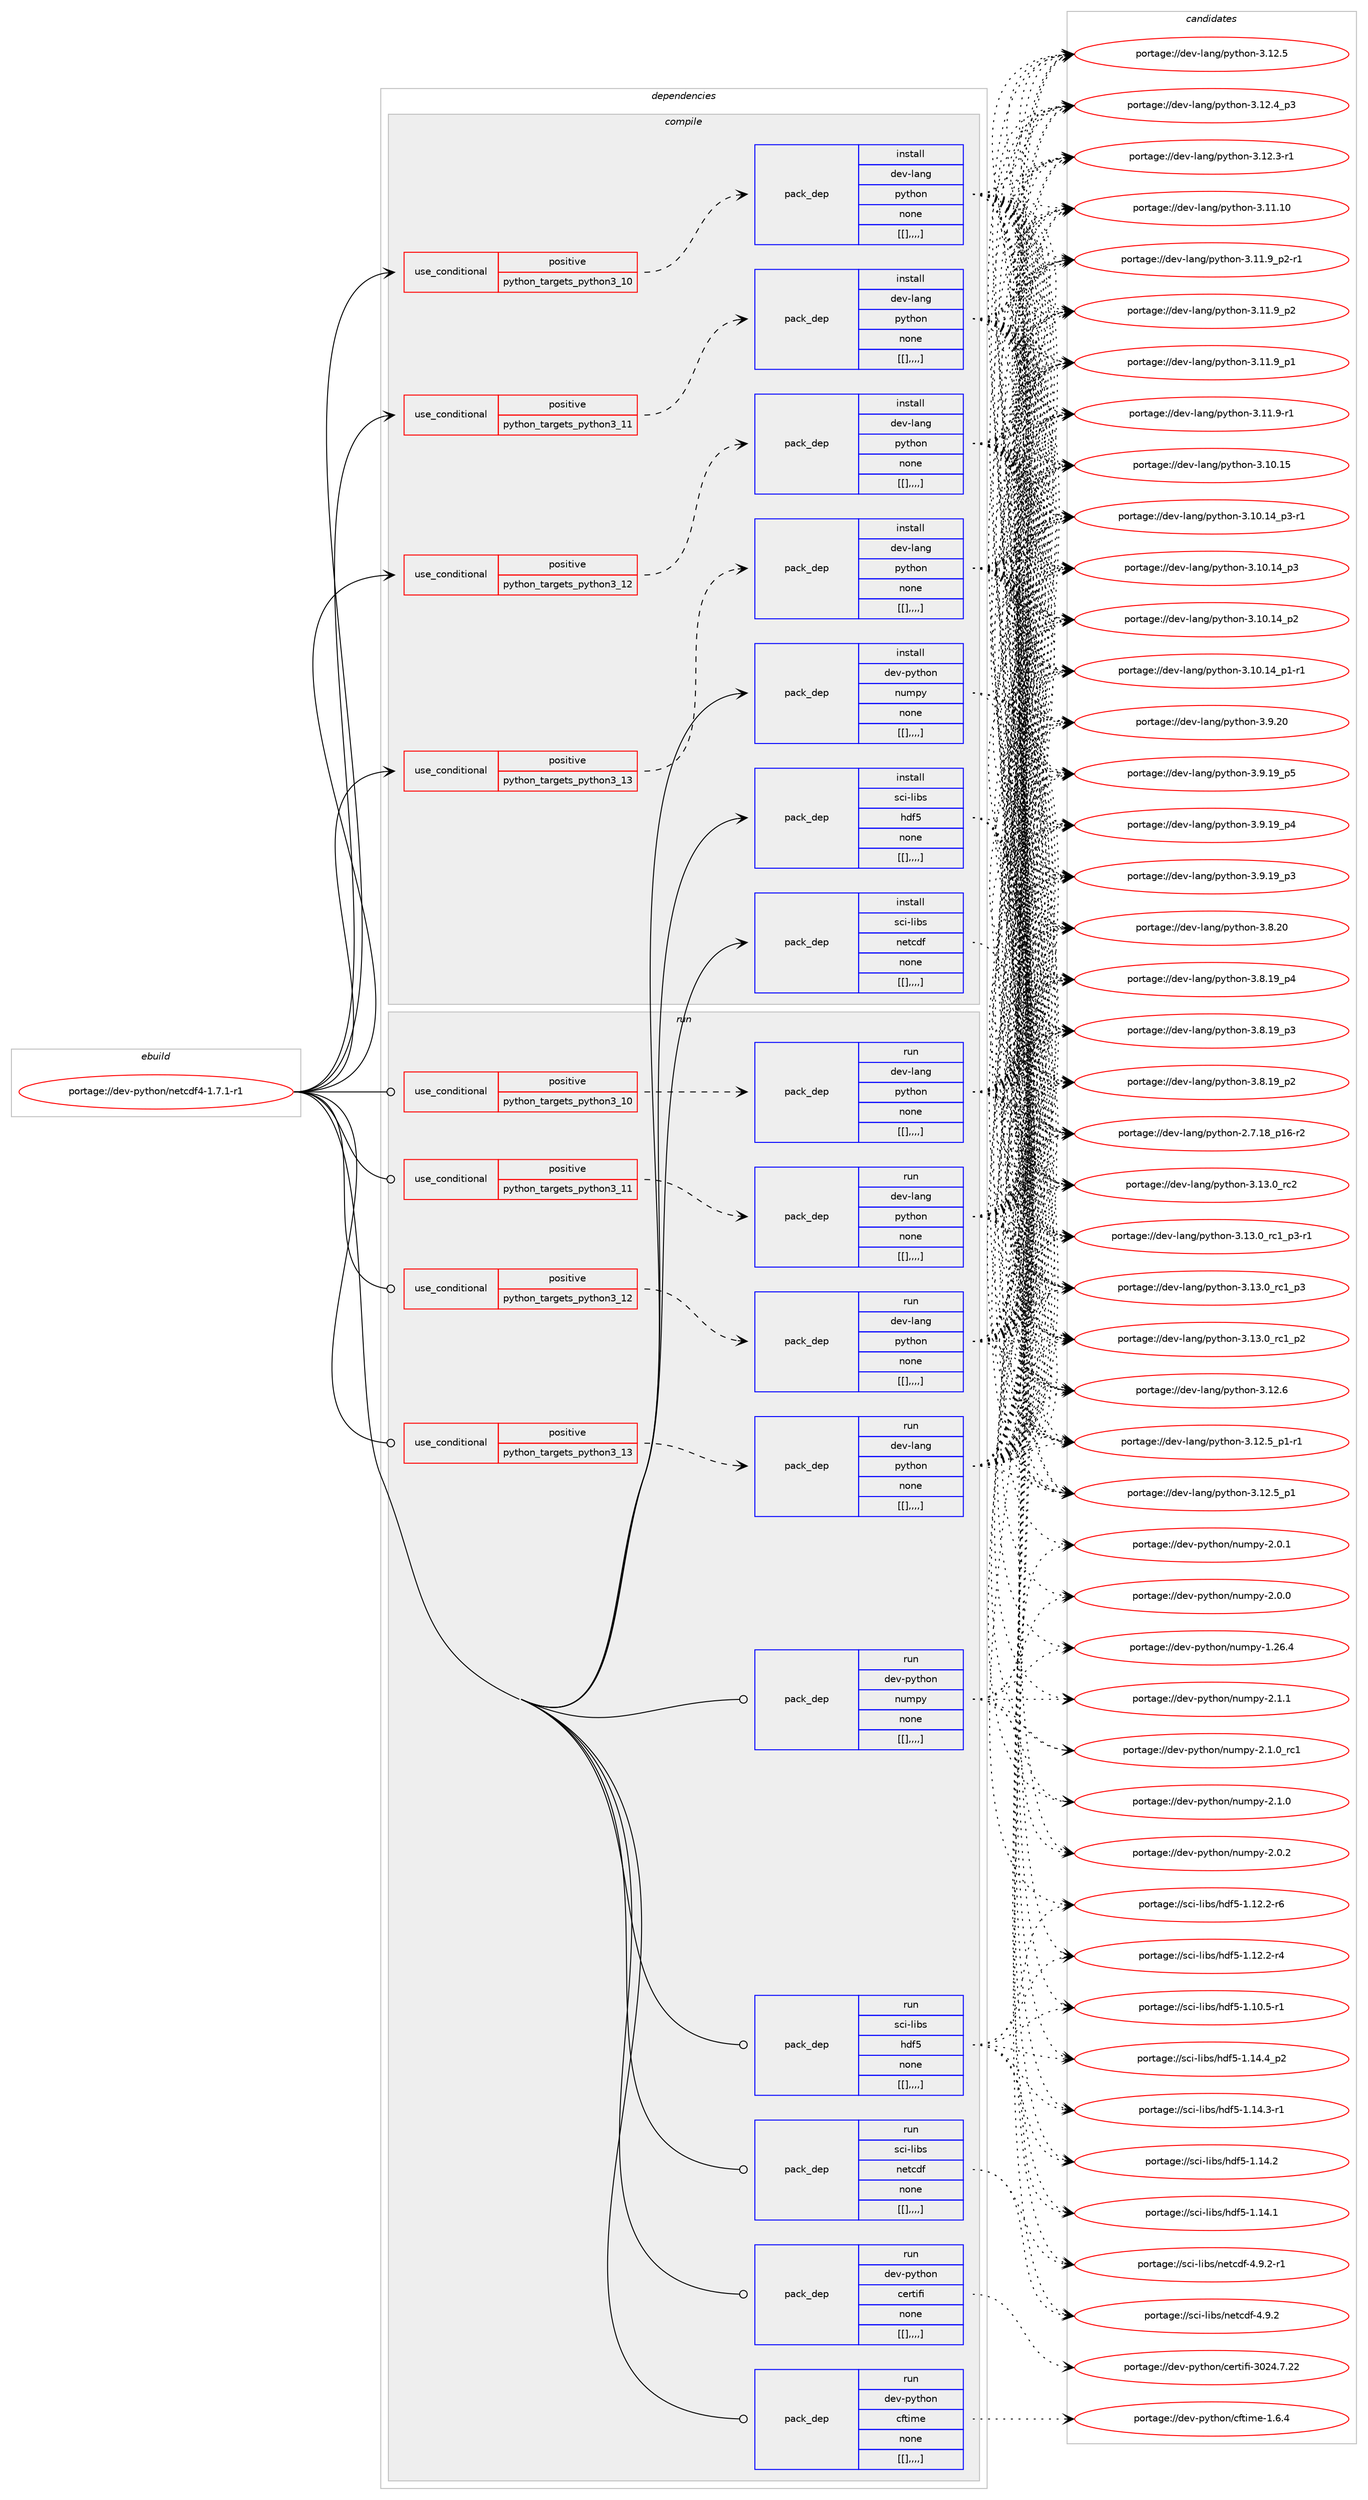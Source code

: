 digraph prolog {

# *************
# Graph options
# *************

newrank=true;
concentrate=true;
compound=true;
graph [rankdir=LR,fontname=Helvetica,fontsize=10,ranksep=1.5];#, ranksep=2.5, nodesep=0.2];
edge  [arrowhead=vee];
node  [fontname=Helvetica,fontsize=10];

# **********
# The ebuild
# **********

subgraph cluster_leftcol {
color=gray;
label=<<i>ebuild</i>>;
id [label="portage://dev-python/netcdf4-1.7.1-r1", color=red, width=4, href="../dev-python/netcdf4-1.7.1-r1.svg"];
}

# ****************
# The dependencies
# ****************

subgraph cluster_midcol {
color=gray;
label=<<i>dependencies</i>>;
subgraph cluster_compile {
fillcolor="#eeeeee";
style=filled;
label=<<i>compile</i>>;
subgraph cond35897 {
dependency153606 [label=<<TABLE BORDER="0" CELLBORDER="1" CELLSPACING="0" CELLPADDING="4"><TR><TD ROWSPAN="3" CELLPADDING="10">use_conditional</TD></TR><TR><TD>positive</TD></TR><TR><TD>python_targets_python3_10</TD></TR></TABLE>>, shape=none, color=red];
subgraph pack116491 {
dependency153607 [label=<<TABLE BORDER="0" CELLBORDER="1" CELLSPACING="0" CELLPADDING="4" WIDTH="220"><TR><TD ROWSPAN="6" CELLPADDING="30">pack_dep</TD></TR><TR><TD WIDTH="110">install</TD></TR><TR><TD>dev-lang</TD></TR><TR><TD>python</TD></TR><TR><TD>none</TD></TR><TR><TD>[[],,,,]</TD></TR></TABLE>>, shape=none, color=blue];
}
dependency153606:e -> dependency153607:w [weight=20,style="dashed",arrowhead="vee"];
}
id:e -> dependency153606:w [weight=20,style="solid",arrowhead="vee"];
subgraph cond35898 {
dependency153608 [label=<<TABLE BORDER="0" CELLBORDER="1" CELLSPACING="0" CELLPADDING="4"><TR><TD ROWSPAN="3" CELLPADDING="10">use_conditional</TD></TR><TR><TD>positive</TD></TR><TR><TD>python_targets_python3_11</TD></TR></TABLE>>, shape=none, color=red];
subgraph pack116492 {
dependency153609 [label=<<TABLE BORDER="0" CELLBORDER="1" CELLSPACING="0" CELLPADDING="4" WIDTH="220"><TR><TD ROWSPAN="6" CELLPADDING="30">pack_dep</TD></TR><TR><TD WIDTH="110">install</TD></TR><TR><TD>dev-lang</TD></TR><TR><TD>python</TD></TR><TR><TD>none</TD></TR><TR><TD>[[],,,,]</TD></TR></TABLE>>, shape=none, color=blue];
}
dependency153608:e -> dependency153609:w [weight=20,style="dashed",arrowhead="vee"];
}
id:e -> dependency153608:w [weight=20,style="solid",arrowhead="vee"];
subgraph cond35899 {
dependency153610 [label=<<TABLE BORDER="0" CELLBORDER="1" CELLSPACING="0" CELLPADDING="4"><TR><TD ROWSPAN="3" CELLPADDING="10">use_conditional</TD></TR><TR><TD>positive</TD></TR><TR><TD>python_targets_python3_12</TD></TR></TABLE>>, shape=none, color=red];
subgraph pack116493 {
dependency153611 [label=<<TABLE BORDER="0" CELLBORDER="1" CELLSPACING="0" CELLPADDING="4" WIDTH="220"><TR><TD ROWSPAN="6" CELLPADDING="30">pack_dep</TD></TR><TR><TD WIDTH="110">install</TD></TR><TR><TD>dev-lang</TD></TR><TR><TD>python</TD></TR><TR><TD>none</TD></TR><TR><TD>[[],,,,]</TD></TR></TABLE>>, shape=none, color=blue];
}
dependency153610:e -> dependency153611:w [weight=20,style="dashed",arrowhead="vee"];
}
id:e -> dependency153610:w [weight=20,style="solid",arrowhead="vee"];
subgraph cond35900 {
dependency153612 [label=<<TABLE BORDER="0" CELLBORDER="1" CELLSPACING="0" CELLPADDING="4"><TR><TD ROWSPAN="3" CELLPADDING="10">use_conditional</TD></TR><TR><TD>positive</TD></TR><TR><TD>python_targets_python3_13</TD></TR></TABLE>>, shape=none, color=red];
subgraph pack116494 {
dependency153613 [label=<<TABLE BORDER="0" CELLBORDER="1" CELLSPACING="0" CELLPADDING="4" WIDTH="220"><TR><TD ROWSPAN="6" CELLPADDING="30">pack_dep</TD></TR><TR><TD WIDTH="110">install</TD></TR><TR><TD>dev-lang</TD></TR><TR><TD>python</TD></TR><TR><TD>none</TD></TR><TR><TD>[[],,,,]</TD></TR></TABLE>>, shape=none, color=blue];
}
dependency153612:e -> dependency153613:w [weight=20,style="dashed",arrowhead="vee"];
}
id:e -> dependency153612:w [weight=20,style="solid",arrowhead="vee"];
subgraph pack116495 {
dependency153614 [label=<<TABLE BORDER="0" CELLBORDER="1" CELLSPACING="0" CELLPADDING="4" WIDTH="220"><TR><TD ROWSPAN="6" CELLPADDING="30">pack_dep</TD></TR><TR><TD WIDTH="110">install</TD></TR><TR><TD>dev-python</TD></TR><TR><TD>numpy</TD></TR><TR><TD>none</TD></TR><TR><TD>[[],,,,]</TD></TR></TABLE>>, shape=none, color=blue];
}
id:e -> dependency153614:w [weight=20,style="solid",arrowhead="vee"];
subgraph pack116496 {
dependency153615 [label=<<TABLE BORDER="0" CELLBORDER="1" CELLSPACING="0" CELLPADDING="4" WIDTH="220"><TR><TD ROWSPAN="6" CELLPADDING="30">pack_dep</TD></TR><TR><TD WIDTH="110">install</TD></TR><TR><TD>sci-libs</TD></TR><TR><TD>hdf5</TD></TR><TR><TD>none</TD></TR><TR><TD>[[],,,,]</TD></TR></TABLE>>, shape=none, color=blue];
}
id:e -> dependency153615:w [weight=20,style="solid",arrowhead="vee"];
subgraph pack116497 {
dependency153616 [label=<<TABLE BORDER="0" CELLBORDER="1" CELLSPACING="0" CELLPADDING="4" WIDTH="220"><TR><TD ROWSPAN="6" CELLPADDING="30">pack_dep</TD></TR><TR><TD WIDTH="110">install</TD></TR><TR><TD>sci-libs</TD></TR><TR><TD>netcdf</TD></TR><TR><TD>none</TD></TR><TR><TD>[[],,,,]</TD></TR></TABLE>>, shape=none, color=blue];
}
id:e -> dependency153616:w [weight=20,style="solid",arrowhead="vee"];
}
subgraph cluster_compileandrun {
fillcolor="#eeeeee";
style=filled;
label=<<i>compile and run</i>>;
}
subgraph cluster_run {
fillcolor="#eeeeee";
style=filled;
label=<<i>run</i>>;
subgraph cond35901 {
dependency153617 [label=<<TABLE BORDER="0" CELLBORDER="1" CELLSPACING="0" CELLPADDING="4"><TR><TD ROWSPAN="3" CELLPADDING="10">use_conditional</TD></TR><TR><TD>positive</TD></TR><TR><TD>python_targets_python3_10</TD></TR></TABLE>>, shape=none, color=red];
subgraph pack116498 {
dependency153618 [label=<<TABLE BORDER="0" CELLBORDER="1" CELLSPACING="0" CELLPADDING="4" WIDTH="220"><TR><TD ROWSPAN="6" CELLPADDING="30">pack_dep</TD></TR><TR><TD WIDTH="110">run</TD></TR><TR><TD>dev-lang</TD></TR><TR><TD>python</TD></TR><TR><TD>none</TD></TR><TR><TD>[[],,,,]</TD></TR></TABLE>>, shape=none, color=blue];
}
dependency153617:e -> dependency153618:w [weight=20,style="dashed",arrowhead="vee"];
}
id:e -> dependency153617:w [weight=20,style="solid",arrowhead="odot"];
subgraph cond35902 {
dependency153619 [label=<<TABLE BORDER="0" CELLBORDER="1" CELLSPACING="0" CELLPADDING="4"><TR><TD ROWSPAN="3" CELLPADDING="10">use_conditional</TD></TR><TR><TD>positive</TD></TR><TR><TD>python_targets_python3_11</TD></TR></TABLE>>, shape=none, color=red];
subgraph pack116499 {
dependency153620 [label=<<TABLE BORDER="0" CELLBORDER="1" CELLSPACING="0" CELLPADDING="4" WIDTH="220"><TR><TD ROWSPAN="6" CELLPADDING="30">pack_dep</TD></TR><TR><TD WIDTH="110">run</TD></TR><TR><TD>dev-lang</TD></TR><TR><TD>python</TD></TR><TR><TD>none</TD></TR><TR><TD>[[],,,,]</TD></TR></TABLE>>, shape=none, color=blue];
}
dependency153619:e -> dependency153620:w [weight=20,style="dashed",arrowhead="vee"];
}
id:e -> dependency153619:w [weight=20,style="solid",arrowhead="odot"];
subgraph cond35903 {
dependency153621 [label=<<TABLE BORDER="0" CELLBORDER="1" CELLSPACING="0" CELLPADDING="4"><TR><TD ROWSPAN="3" CELLPADDING="10">use_conditional</TD></TR><TR><TD>positive</TD></TR><TR><TD>python_targets_python3_12</TD></TR></TABLE>>, shape=none, color=red];
subgraph pack116500 {
dependency153622 [label=<<TABLE BORDER="0" CELLBORDER="1" CELLSPACING="0" CELLPADDING="4" WIDTH="220"><TR><TD ROWSPAN="6" CELLPADDING="30">pack_dep</TD></TR><TR><TD WIDTH="110">run</TD></TR><TR><TD>dev-lang</TD></TR><TR><TD>python</TD></TR><TR><TD>none</TD></TR><TR><TD>[[],,,,]</TD></TR></TABLE>>, shape=none, color=blue];
}
dependency153621:e -> dependency153622:w [weight=20,style="dashed",arrowhead="vee"];
}
id:e -> dependency153621:w [weight=20,style="solid",arrowhead="odot"];
subgraph cond35904 {
dependency153623 [label=<<TABLE BORDER="0" CELLBORDER="1" CELLSPACING="0" CELLPADDING="4"><TR><TD ROWSPAN="3" CELLPADDING="10">use_conditional</TD></TR><TR><TD>positive</TD></TR><TR><TD>python_targets_python3_13</TD></TR></TABLE>>, shape=none, color=red];
subgraph pack116501 {
dependency153624 [label=<<TABLE BORDER="0" CELLBORDER="1" CELLSPACING="0" CELLPADDING="4" WIDTH="220"><TR><TD ROWSPAN="6" CELLPADDING="30">pack_dep</TD></TR><TR><TD WIDTH="110">run</TD></TR><TR><TD>dev-lang</TD></TR><TR><TD>python</TD></TR><TR><TD>none</TD></TR><TR><TD>[[],,,,]</TD></TR></TABLE>>, shape=none, color=blue];
}
dependency153623:e -> dependency153624:w [weight=20,style="dashed",arrowhead="vee"];
}
id:e -> dependency153623:w [weight=20,style="solid",arrowhead="odot"];
subgraph pack116502 {
dependency153625 [label=<<TABLE BORDER="0" CELLBORDER="1" CELLSPACING="0" CELLPADDING="4" WIDTH="220"><TR><TD ROWSPAN="6" CELLPADDING="30">pack_dep</TD></TR><TR><TD WIDTH="110">run</TD></TR><TR><TD>dev-python</TD></TR><TR><TD>certifi</TD></TR><TR><TD>none</TD></TR><TR><TD>[[],,,,]</TD></TR></TABLE>>, shape=none, color=blue];
}
id:e -> dependency153625:w [weight=20,style="solid",arrowhead="odot"];
subgraph pack116503 {
dependency153626 [label=<<TABLE BORDER="0" CELLBORDER="1" CELLSPACING="0" CELLPADDING="4" WIDTH="220"><TR><TD ROWSPAN="6" CELLPADDING="30">pack_dep</TD></TR><TR><TD WIDTH="110">run</TD></TR><TR><TD>dev-python</TD></TR><TR><TD>cftime</TD></TR><TR><TD>none</TD></TR><TR><TD>[[],,,,]</TD></TR></TABLE>>, shape=none, color=blue];
}
id:e -> dependency153626:w [weight=20,style="solid",arrowhead="odot"];
subgraph pack116504 {
dependency153627 [label=<<TABLE BORDER="0" CELLBORDER="1" CELLSPACING="0" CELLPADDING="4" WIDTH="220"><TR><TD ROWSPAN="6" CELLPADDING="30">pack_dep</TD></TR><TR><TD WIDTH="110">run</TD></TR><TR><TD>dev-python</TD></TR><TR><TD>numpy</TD></TR><TR><TD>none</TD></TR><TR><TD>[[],,,,]</TD></TR></TABLE>>, shape=none, color=blue];
}
id:e -> dependency153627:w [weight=20,style="solid",arrowhead="odot"];
subgraph pack116505 {
dependency153628 [label=<<TABLE BORDER="0" CELLBORDER="1" CELLSPACING="0" CELLPADDING="4" WIDTH="220"><TR><TD ROWSPAN="6" CELLPADDING="30">pack_dep</TD></TR><TR><TD WIDTH="110">run</TD></TR><TR><TD>sci-libs</TD></TR><TR><TD>hdf5</TD></TR><TR><TD>none</TD></TR><TR><TD>[[],,,,]</TD></TR></TABLE>>, shape=none, color=blue];
}
id:e -> dependency153628:w [weight=20,style="solid",arrowhead="odot"];
subgraph pack116506 {
dependency153629 [label=<<TABLE BORDER="0" CELLBORDER="1" CELLSPACING="0" CELLPADDING="4" WIDTH="220"><TR><TD ROWSPAN="6" CELLPADDING="30">pack_dep</TD></TR><TR><TD WIDTH="110">run</TD></TR><TR><TD>sci-libs</TD></TR><TR><TD>netcdf</TD></TR><TR><TD>none</TD></TR><TR><TD>[[],,,,]</TD></TR></TABLE>>, shape=none, color=blue];
}
id:e -> dependency153629:w [weight=20,style="solid",arrowhead="odot"];
}
}

# **************
# The candidates
# **************

subgraph cluster_choices {
rank=same;
color=gray;
label=<<i>candidates</i>>;

subgraph choice116491 {
color=black;
nodesep=1;
choice10010111845108971101034711212111610411111045514649514648951149950 [label="portage://dev-lang/python-3.13.0_rc2", color=red, width=4,href="../dev-lang/python-3.13.0_rc2.svg"];
choice1001011184510897110103471121211161041111104551464951464895114994995112514511449 [label="portage://dev-lang/python-3.13.0_rc1_p3-r1", color=red, width=4,href="../dev-lang/python-3.13.0_rc1_p3-r1.svg"];
choice100101118451089711010347112121116104111110455146495146489511499499511251 [label="portage://dev-lang/python-3.13.0_rc1_p3", color=red, width=4,href="../dev-lang/python-3.13.0_rc1_p3.svg"];
choice100101118451089711010347112121116104111110455146495146489511499499511250 [label="portage://dev-lang/python-3.13.0_rc1_p2", color=red, width=4,href="../dev-lang/python-3.13.0_rc1_p2.svg"];
choice10010111845108971101034711212111610411111045514649504654 [label="portage://dev-lang/python-3.12.6", color=red, width=4,href="../dev-lang/python-3.12.6.svg"];
choice1001011184510897110103471121211161041111104551464950465395112494511449 [label="portage://dev-lang/python-3.12.5_p1-r1", color=red, width=4,href="../dev-lang/python-3.12.5_p1-r1.svg"];
choice100101118451089711010347112121116104111110455146495046539511249 [label="portage://dev-lang/python-3.12.5_p1", color=red, width=4,href="../dev-lang/python-3.12.5_p1.svg"];
choice10010111845108971101034711212111610411111045514649504653 [label="portage://dev-lang/python-3.12.5", color=red, width=4,href="../dev-lang/python-3.12.5.svg"];
choice100101118451089711010347112121116104111110455146495046529511251 [label="portage://dev-lang/python-3.12.4_p3", color=red, width=4,href="../dev-lang/python-3.12.4_p3.svg"];
choice100101118451089711010347112121116104111110455146495046514511449 [label="portage://dev-lang/python-3.12.3-r1", color=red, width=4,href="../dev-lang/python-3.12.3-r1.svg"];
choice1001011184510897110103471121211161041111104551464949464948 [label="portage://dev-lang/python-3.11.10", color=red, width=4,href="../dev-lang/python-3.11.10.svg"];
choice1001011184510897110103471121211161041111104551464949465795112504511449 [label="portage://dev-lang/python-3.11.9_p2-r1", color=red, width=4,href="../dev-lang/python-3.11.9_p2-r1.svg"];
choice100101118451089711010347112121116104111110455146494946579511250 [label="portage://dev-lang/python-3.11.9_p2", color=red, width=4,href="../dev-lang/python-3.11.9_p2.svg"];
choice100101118451089711010347112121116104111110455146494946579511249 [label="portage://dev-lang/python-3.11.9_p1", color=red, width=4,href="../dev-lang/python-3.11.9_p1.svg"];
choice100101118451089711010347112121116104111110455146494946574511449 [label="portage://dev-lang/python-3.11.9-r1", color=red, width=4,href="../dev-lang/python-3.11.9-r1.svg"];
choice1001011184510897110103471121211161041111104551464948464953 [label="portage://dev-lang/python-3.10.15", color=red, width=4,href="../dev-lang/python-3.10.15.svg"];
choice100101118451089711010347112121116104111110455146494846495295112514511449 [label="portage://dev-lang/python-3.10.14_p3-r1", color=red, width=4,href="../dev-lang/python-3.10.14_p3-r1.svg"];
choice10010111845108971101034711212111610411111045514649484649529511251 [label="portage://dev-lang/python-3.10.14_p3", color=red, width=4,href="../dev-lang/python-3.10.14_p3.svg"];
choice10010111845108971101034711212111610411111045514649484649529511250 [label="portage://dev-lang/python-3.10.14_p2", color=red, width=4,href="../dev-lang/python-3.10.14_p2.svg"];
choice100101118451089711010347112121116104111110455146494846495295112494511449 [label="portage://dev-lang/python-3.10.14_p1-r1", color=red, width=4,href="../dev-lang/python-3.10.14_p1-r1.svg"];
choice10010111845108971101034711212111610411111045514657465048 [label="portage://dev-lang/python-3.9.20", color=red, width=4,href="../dev-lang/python-3.9.20.svg"];
choice100101118451089711010347112121116104111110455146574649579511253 [label="portage://dev-lang/python-3.9.19_p5", color=red, width=4,href="../dev-lang/python-3.9.19_p5.svg"];
choice100101118451089711010347112121116104111110455146574649579511252 [label="portage://dev-lang/python-3.9.19_p4", color=red, width=4,href="../dev-lang/python-3.9.19_p4.svg"];
choice100101118451089711010347112121116104111110455146574649579511251 [label="portage://dev-lang/python-3.9.19_p3", color=red, width=4,href="../dev-lang/python-3.9.19_p3.svg"];
choice10010111845108971101034711212111610411111045514656465048 [label="portage://dev-lang/python-3.8.20", color=red, width=4,href="../dev-lang/python-3.8.20.svg"];
choice100101118451089711010347112121116104111110455146564649579511252 [label="portage://dev-lang/python-3.8.19_p4", color=red, width=4,href="../dev-lang/python-3.8.19_p4.svg"];
choice100101118451089711010347112121116104111110455146564649579511251 [label="portage://dev-lang/python-3.8.19_p3", color=red, width=4,href="../dev-lang/python-3.8.19_p3.svg"];
choice100101118451089711010347112121116104111110455146564649579511250 [label="portage://dev-lang/python-3.8.19_p2", color=red, width=4,href="../dev-lang/python-3.8.19_p2.svg"];
choice100101118451089711010347112121116104111110455046554649569511249544511450 [label="portage://dev-lang/python-2.7.18_p16-r2", color=red, width=4,href="../dev-lang/python-2.7.18_p16-r2.svg"];
dependency153607:e -> choice10010111845108971101034711212111610411111045514649514648951149950:w [style=dotted,weight="100"];
dependency153607:e -> choice1001011184510897110103471121211161041111104551464951464895114994995112514511449:w [style=dotted,weight="100"];
dependency153607:e -> choice100101118451089711010347112121116104111110455146495146489511499499511251:w [style=dotted,weight="100"];
dependency153607:e -> choice100101118451089711010347112121116104111110455146495146489511499499511250:w [style=dotted,weight="100"];
dependency153607:e -> choice10010111845108971101034711212111610411111045514649504654:w [style=dotted,weight="100"];
dependency153607:e -> choice1001011184510897110103471121211161041111104551464950465395112494511449:w [style=dotted,weight="100"];
dependency153607:e -> choice100101118451089711010347112121116104111110455146495046539511249:w [style=dotted,weight="100"];
dependency153607:e -> choice10010111845108971101034711212111610411111045514649504653:w [style=dotted,weight="100"];
dependency153607:e -> choice100101118451089711010347112121116104111110455146495046529511251:w [style=dotted,weight="100"];
dependency153607:e -> choice100101118451089711010347112121116104111110455146495046514511449:w [style=dotted,weight="100"];
dependency153607:e -> choice1001011184510897110103471121211161041111104551464949464948:w [style=dotted,weight="100"];
dependency153607:e -> choice1001011184510897110103471121211161041111104551464949465795112504511449:w [style=dotted,weight="100"];
dependency153607:e -> choice100101118451089711010347112121116104111110455146494946579511250:w [style=dotted,weight="100"];
dependency153607:e -> choice100101118451089711010347112121116104111110455146494946579511249:w [style=dotted,weight="100"];
dependency153607:e -> choice100101118451089711010347112121116104111110455146494946574511449:w [style=dotted,weight="100"];
dependency153607:e -> choice1001011184510897110103471121211161041111104551464948464953:w [style=dotted,weight="100"];
dependency153607:e -> choice100101118451089711010347112121116104111110455146494846495295112514511449:w [style=dotted,weight="100"];
dependency153607:e -> choice10010111845108971101034711212111610411111045514649484649529511251:w [style=dotted,weight="100"];
dependency153607:e -> choice10010111845108971101034711212111610411111045514649484649529511250:w [style=dotted,weight="100"];
dependency153607:e -> choice100101118451089711010347112121116104111110455146494846495295112494511449:w [style=dotted,weight="100"];
dependency153607:e -> choice10010111845108971101034711212111610411111045514657465048:w [style=dotted,weight="100"];
dependency153607:e -> choice100101118451089711010347112121116104111110455146574649579511253:w [style=dotted,weight="100"];
dependency153607:e -> choice100101118451089711010347112121116104111110455146574649579511252:w [style=dotted,weight="100"];
dependency153607:e -> choice100101118451089711010347112121116104111110455146574649579511251:w [style=dotted,weight="100"];
dependency153607:e -> choice10010111845108971101034711212111610411111045514656465048:w [style=dotted,weight="100"];
dependency153607:e -> choice100101118451089711010347112121116104111110455146564649579511252:w [style=dotted,weight="100"];
dependency153607:e -> choice100101118451089711010347112121116104111110455146564649579511251:w [style=dotted,weight="100"];
dependency153607:e -> choice100101118451089711010347112121116104111110455146564649579511250:w [style=dotted,weight="100"];
dependency153607:e -> choice100101118451089711010347112121116104111110455046554649569511249544511450:w [style=dotted,weight="100"];
}
subgraph choice116492 {
color=black;
nodesep=1;
choice10010111845108971101034711212111610411111045514649514648951149950 [label="portage://dev-lang/python-3.13.0_rc2", color=red, width=4,href="../dev-lang/python-3.13.0_rc2.svg"];
choice1001011184510897110103471121211161041111104551464951464895114994995112514511449 [label="portage://dev-lang/python-3.13.0_rc1_p3-r1", color=red, width=4,href="../dev-lang/python-3.13.0_rc1_p3-r1.svg"];
choice100101118451089711010347112121116104111110455146495146489511499499511251 [label="portage://dev-lang/python-3.13.0_rc1_p3", color=red, width=4,href="../dev-lang/python-3.13.0_rc1_p3.svg"];
choice100101118451089711010347112121116104111110455146495146489511499499511250 [label="portage://dev-lang/python-3.13.0_rc1_p2", color=red, width=4,href="../dev-lang/python-3.13.0_rc1_p2.svg"];
choice10010111845108971101034711212111610411111045514649504654 [label="portage://dev-lang/python-3.12.6", color=red, width=4,href="../dev-lang/python-3.12.6.svg"];
choice1001011184510897110103471121211161041111104551464950465395112494511449 [label="portage://dev-lang/python-3.12.5_p1-r1", color=red, width=4,href="../dev-lang/python-3.12.5_p1-r1.svg"];
choice100101118451089711010347112121116104111110455146495046539511249 [label="portage://dev-lang/python-3.12.5_p1", color=red, width=4,href="../dev-lang/python-3.12.5_p1.svg"];
choice10010111845108971101034711212111610411111045514649504653 [label="portage://dev-lang/python-3.12.5", color=red, width=4,href="../dev-lang/python-3.12.5.svg"];
choice100101118451089711010347112121116104111110455146495046529511251 [label="portage://dev-lang/python-3.12.4_p3", color=red, width=4,href="../dev-lang/python-3.12.4_p3.svg"];
choice100101118451089711010347112121116104111110455146495046514511449 [label="portage://dev-lang/python-3.12.3-r1", color=red, width=4,href="../dev-lang/python-3.12.3-r1.svg"];
choice1001011184510897110103471121211161041111104551464949464948 [label="portage://dev-lang/python-3.11.10", color=red, width=4,href="../dev-lang/python-3.11.10.svg"];
choice1001011184510897110103471121211161041111104551464949465795112504511449 [label="portage://dev-lang/python-3.11.9_p2-r1", color=red, width=4,href="../dev-lang/python-3.11.9_p2-r1.svg"];
choice100101118451089711010347112121116104111110455146494946579511250 [label="portage://dev-lang/python-3.11.9_p2", color=red, width=4,href="../dev-lang/python-3.11.9_p2.svg"];
choice100101118451089711010347112121116104111110455146494946579511249 [label="portage://dev-lang/python-3.11.9_p1", color=red, width=4,href="../dev-lang/python-3.11.9_p1.svg"];
choice100101118451089711010347112121116104111110455146494946574511449 [label="portage://dev-lang/python-3.11.9-r1", color=red, width=4,href="../dev-lang/python-3.11.9-r1.svg"];
choice1001011184510897110103471121211161041111104551464948464953 [label="portage://dev-lang/python-3.10.15", color=red, width=4,href="../dev-lang/python-3.10.15.svg"];
choice100101118451089711010347112121116104111110455146494846495295112514511449 [label="portage://dev-lang/python-3.10.14_p3-r1", color=red, width=4,href="../dev-lang/python-3.10.14_p3-r1.svg"];
choice10010111845108971101034711212111610411111045514649484649529511251 [label="portage://dev-lang/python-3.10.14_p3", color=red, width=4,href="../dev-lang/python-3.10.14_p3.svg"];
choice10010111845108971101034711212111610411111045514649484649529511250 [label="portage://dev-lang/python-3.10.14_p2", color=red, width=4,href="../dev-lang/python-3.10.14_p2.svg"];
choice100101118451089711010347112121116104111110455146494846495295112494511449 [label="portage://dev-lang/python-3.10.14_p1-r1", color=red, width=4,href="../dev-lang/python-3.10.14_p1-r1.svg"];
choice10010111845108971101034711212111610411111045514657465048 [label="portage://dev-lang/python-3.9.20", color=red, width=4,href="../dev-lang/python-3.9.20.svg"];
choice100101118451089711010347112121116104111110455146574649579511253 [label="portage://dev-lang/python-3.9.19_p5", color=red, width=4,href="../dev-lang/python-3.9.19_p5.svg"];
choice100101118451089711010347112121116104111110455146574649579511252 [label="portage://dev-lang/python-3.9.19_p4", color=red, width=4,href="../dev-lang/python-3.9.19_p4.svg"];
choice100101118451089711010347112121116104111110455146574649579511251 [label="portage://dev-lang/python-3.9.19_p3", color=red, width=4,href="../dev-lang/python-3.9.19_p3.svg"];
choice10010111845108971101034711212111610411111045514656465048 [label="portage://dev-lang/python-3.8.20", color=red, width=4,href="../dev-lang/python-3.8.20.svg"];
choice100101118451089711010347112121116104111110455146564649579511252 [label="portage://dev-lang/python-3.8.19_p4", color=red, width=4,href="../dev-lang/python-3.8.19_p4.svg"];
choice100101118451089711010347112121116104111110455146564649579511251 [label="portage://dev-lang/python-3.8.19_p3", color=red, width=4,href="../dev-lang/python-3.8.19_p3.svg"];
choice100101118451089711010347112121116104111110455146564649579511250 [label="portage://dev-lang/python-3.8.19_p2", color=red, width=4,href="../dev-lang/python-3.8.19_p2.svg"];
choice100101118451089711010347112121116104111110455046554649569511249544511450 [label="portage://dev-lang/python-2.7.18_p16-r2", color=red, width=4,href="../dev-lang/python-2.7.18_p16-r2.svg"];
dependency153609:e -> choice10010111845108971101034711212111610411111045514649514648951149950:w [style=dotted,weight="100"];
dependency153609:e -> choice1001011184510897110103471121211161041111104551464951464895114994995112514511449:w [style=dotted,weight="100"];
dependency153609:e -> choice100101118451089711010347112121116104111110455146495146489511499499511251:w [style=dotted,weight="100"];
dependency153609:e -> choice100101118451089711010347112121116104111110455146495146489511499499511250:w [style=dotted,weight="100"];
dependency153609:e -> choice10010111845108971101034711212111610411111045514649504654:w [style=dotted,weight="100"];
dependency153609:e -> choice1001011184510897110103471121211161041111104551464950465395112494511449:w [style=dotted,weight="100"];
dependency153609:e -> choice100101118451089711010347112121116104111110455146495046539511249:w [style=dotted,weight="100"];
dependency153609:e -> choice10010111845108971101034711212111610411111045514649504653:w [style=dotted,weight="100"];
dependency153609:e -> choice100101118451089711010347112121116104111110455146495046529511251:w [style=dotted,weight="100"];
dependency153609:e -> choice100101118451089711010347112121116104111110455146495046514511449:w [style=dotted,weight="100"];
dependency153609:e -> choice1001011184510897110103471121211161041111104551464949464948:w [style=dotted,weight="100"];
dependency153609:e -> choice1001011184510897110103471121211161041111104551464949465795112504511449:w [style=dotted,weight="100"];
dependency153609:e -> choice100101118451089711010347112121116104111110455146494946579511250:w [style=dotted,weight="100"];
dependency153609:e -> choice100101118451089711010347112121116104111110455146494946579511249:w [style=dotted,weight="100"];
dependency153609:e -> choice100101118451089711010347112121116104111110455146494946574511449:w [style=dotted,weight="100"];
dependency153609:e -> choice1001011184510897110103471121211161041111104551464948464953:w [style=dotted,weight="100"];
dependency153609:e -> choice100101118451089711010347112121116104111110455146494846495295112514511449:w [style=dotted,weight="100"];
dependency153609:e -> choice10010111845108971101034711212111610411111045514649484649529511251:w [style=dotted,weight="100"];
dependency153609:e -> choice10010111845108971101034711212111610411111045514649484649529511250:w [style=dotted,weight="100"];
dependency153609:e -> choice100101118451089711010347112121116104111110455146494846495295112494511449:w [style=dotted,weight="100"];
dependency153609:e -> choice10010111845108971101034711212111610411111045514657465048:w [style=dotted,weight="100"];
dependency153609:e -> choice100101118451089711010347112121116104111110455146574649579511253:w [style=dotted,weight="100"];
dependency153609:e -> choice100101118451089711010347112121116104111110455146574649579511252:w [style=dotted,weight="100"];
dependency153609:e -> choice100101118451089711010347112121116104111110455146574649579511251:w [style=dotted,weight="100"];
dependency153609:e -> choice10010111845108971101034711212111610411111045514656465048:w [style=dotted,weight="100"];
dependency153609:e -> choice100101118451089711010347112121116104111110455146564649579511252:w [style=dotted,weight="100"];
dependency153609:e -> choice100101118451089711010347112121116104111110455146564649579511251:w [style=dotted,weight="100"];
dependency153609:e -> choice100101118451089711010347112121116104111110455146564649579511250:w [style=dotted,weight="100"];
dependency153609:e -> choice100101118451089711010347112121116104111110455046554649569511249544511450:w [style=dotted,weight="100"];
}
subgraph choice116493 {
color=black;
nodesep=1;
choice10010111845108971101034711212111610411111045514649514648951149950 [label="portage://dev-lang/python-3.13.0_rc2", color=red, width=4,href="../dev-lang/python-3.13.0_rc2.svg"];
choice1001011184510897110103471121211161041111104551464951464895114994995112514511449 [label="portage://dev-lang/python-3.13.0_rc1_p3-r1", color=red, width=4,href="../dev-lang/python-3.13.0_rc1_p3-r1.svg"];
choice100101118451089711010347112121116104111110455146495146489511499499511251 [label="portage://dev-lang/python-3.13.0_rc1_p3", color=red, width=4,href="../dev-lang/python-3.13.0_rc1_p3.svg"];
choice100101118451089711010347112121116104111110455146495146489511499499511250 [label="portage://dev-lang/python-3.13.0_rc1_p2", color=red, width=4,href="../dev-lang/python-3.13.0_rc1_p2.svg"];
choice10010111845108971101034711212111610411111045514649504654 [label="portage://dev-lang/python-3.12.6", color=red, width=4,href="../dev-lang/python-3.12.6.svg"];
choice1001011184510897110103471121211161041111104551464950465395112494511449 [label="portage://dev-lang/python-3.12.5_p1-r1", color=red, width=4,href="../dev-lang/python-3.12.5_p1-r1.svg"];
choice100101118451089711010347112121116104111110455146495046539511249 [label="portage://dev-lang/python-3.12.5_p1", color=red, width=4,href="../dev-lang/python-3.12.5_p1.svg"];
choice10010111845108971101034711212111610411111045514649504653 [label="portage://dev-lang/python-3.12.5", color=red, width=4,href="../dev-lang/python-3.12.5.svg"];
choice100101118451089711010347112121116104111110455146495046529511251 [label="portage://dev-lang/python-3.12.4_p3", color=red, width=4,href="../dev-lang/python-3.12.4_p3.svg"];
choice100101118451089711010347112121116104111110455146495046514511449 [label="portage://dev-lang/python-3.12.3-r1", color=red, width=4,href="../dev-lang/python-3.12.3-r1.svg"];
choice1001011184510897110103471121211161041111104551464949464948 [label="portage://dev-lang/python-3.11.10", color=red, width=4,href="../dev-lang/python-3.11.10.svg"];
choice1001011184510897110103471121211161041111104551464949465795112504511449 [label="portage://dev-lang/python-3.11.9_p2-r1", color=red, width=4,href="../dev-lang/python-3.11.9_p2-r1.svg"];
choice100101118451089711010347112121116104111110455146494946579511250 [label="portage://dev-lang/python-3.11.9_p2", color=red, width=4,href="../dev-lang/python-3.11.9_p2.svg"];
choice100101118451089711010347112121116104111110455146494946579511249 [label="portage://dev-lang/python-3.11.9_p1", color=red, width=4,href="../dev-lang/python-3.11.9_p1.svg"];
choice100101118451089711010347112121116104111110455146494946574511449 [label="portage://dev-lang/python-3.11.9-r1", color=red, width=4,href="../dev-lang/python-3.11.9-r1.svg"];
choice1001011184510897110103471121211161041111104551464948464953 [label="portage://dev-lang/python-3.10.15", color=red, width=4,href="../dev-lang/python-3.10.15.svg"];
choice100101118451089711010347112121116104111110455146494846495295112514511449 [label="portage://dev-lang/python-3.10.14_p3-r1", color=red, width=4,href="../dev-lang/python-3.10.14_p3-r1.svg"];
choice10010111845108971101034711212111610411111045514649484649529511251 [label="portage://dev-lang/python-3.10.14_p3", color=red, width=4,href="../dev-lang/python-3.10.14_p3.svg"];
choice10010111845108971101034711212111610411111045514649484649529511250 [label="portage://dev-lang/python-3.10.14_p2", color=red, width=4,href="../dev-lang/python-3.10.14_p2.svg"];
choice100101118451089711010347112121116104111110455146494846495295112494511449 [label="portage://dev-lang/python-3.10.14_p1-r1", color=red, width=4,href="../dev-lang/python-3.10.14_p1-r1.svg"];
choice10010111845108971101034711212111610411111045514657465048 [label="portage://dev-lang/python-3.9.20", color=red, width=4,href="../dev-lang/python-3.9.20.svg"];
choice100101118451089711010347112121116104111110455146574649579511253 [label="portage://dev-lang/python-3.9.19_p5", color=red, width=4,href="../dev-lang/python-3.9.19_p5.svg"];
choice100101118451089711010347112121116104111110455146574649579511252 [label="portage://dev-lang/python-3.9.19_p4", color=red, width=4,href="../dev-lang/python-3.9.19_p4.svg"];
choice100101118451089711010347112121116104111110455146574649579511251 [label="portage://dev-lang/python-3.9.19_p3", color=red, width=4,href="../dev-lang/python-3.9.19_p3.svg"];
choice10010111845108971101034711212111610411111045514656465048 [label="portage://dev-lang/python-3.8.20", color=red, width=4,href="../dev-lang/python-3.8.20.svg"];
choice100101118451089711010347112121116104111110455146564649579511252 [label="portage://dev-lang/python-3.8.19_p4", color=red, width=4,href="../dev-lang/python-3.8.19_p4.svg"];
choice100101118451089711010347112121116104111110455146564649579511251 [label="portage://dev-lang/python-3.8.19_p3", color=red, width=4,href="../dev-lang/python-3.8.19_p3.svg"];
choice100101118451089711010347112121116104111110455146564649579511250 [label="portage://dev-lang/python-3.8.19_p2", color=red, width=4,href="../dev-lang/python-3.8.19_p2.svg"];
choice100101118451089711010347112121116104111110455046554649569511249544511450 [label="portage://dev-lang/python-2.7.18_p16-r2", color=red, width=4,href="../dev-lang/python-2.7.18_p16-r2.svg"];
dependency153611:e -> choice10010111845108971101034711212111610411111045514649514648951149950:w [style=dotted,weight="100"];
dependency153611:e -> choice1001011184510897110103471121211161041111104551464951464895114994995112514511449:w [style=dotted,weight="100"];
dependency153611:e -> choice100101118451089711010347112121116104111110455146495146489511499499511251:w [style=dotted,weight="100"];
dependency153611:e -> choice100101118451089711010347112121116104111110455146495146489511499499511250:w [style=dotted,weight="100"];
dependency153611:e -> choice10010111845108971101034711212111610411111045514649504654:w [style=dotted,weight="100"];
dependency153611:e -> choice1001011184510897110103471121211161041111104551464950465395112494511449:w [style=dotted,weight="100"];
dependency153611:e -> choice100101118451089711010347112121116104111110455146495046539511249:w [style=dotted,weight="100"];
dependency153611:e -> choice10010111845108971101034711212111610411111045514649504653:w [style=dotted,weight="100"];
dependency153611:e -> choice100101118451089711010347112121116104111110455146495046529511251:w [style=dotted,weight="100"];
dependency153611:e -> choice100101118451089711010347112121116104111110455146495046514511449:w [style=dotted,weight="100"];
dependency153611:e -> choice1001011184510897110103471121211161041111104551464949464948:w [style=dotted,weight="100"];
dependency153611:e -> choice1001011184510897110103471121211161041111104551464949465795112504511449:w [style=dotted,weight="100"];
dependency153611:e -> choice100101118451089711010347112121116104111110455146494946579511250:w [style=dotted,weight="100"];
dependency153611:e -> choice100101118451089711010347112121116104111110455146494946579511249:w [style=dotted,weight="100"];
dependency153611:e -> choice100101118451089711010347112121116104111110455146494946574511449:w [style=dotted,weight="100"];
dependency153611:e -> choice1001011184510897110103471121211161041111104551464948464953:w [style=dotted,weight="100"];
dependency153611:e -> choice100101118451089711010347112121116104111110455146494846495295112514511449:w [style=dotted,weight="100"];
dependency153611:e -> choice10010111845108971101034711212111610411111045514649484649529511251:w [style=dotted,weight="100"];
dependency153611:e -> choice10010111845108971101034711212111610411111045514649484649529511250:w [style=dotted,weight="100"];
dependency153611:e -> choice100101118451089711010347112121116104111110455146494846495295112494511449:w [style=dotted,weight="100"];
dependency153611:e -> choice10010111845108971101034711212111610411111045514657465048:w [style=dotted,weight="100"];
dependency153611:e -> choice100101118451089711010347112121116104111110455146574649579511253:w [style=dotted,weight="100"];
dependency153611:e -> choice100101118451089711010347112121116104111110455146574649579511252:w [style=dotted,weight="100"];
dependency153611:e -> choice100101118451089711010347112121116104111110455146574649579511251:w [style=dotted,weight="100"];
dependency153611:e -> choice10010111845108971101034711212111610411111045514656465048:w [style=dotted,weight="100"];
dependency153611:e -> choice100101118451089711010347112121116104111110455146564649579511252:w [style=dotted,weight="100"];
dependency153611:e -> choice100101118451089711010347112121116104111110455146564649579511251:w [style=dotted,weight="100"];
dependency153611:e -> choice100101118451089711010347112121116104111110455146564649579511250:w [style=dotted,weight="100"];
dependency153611:e -> choice100101118451089711010347112121116104111110455046554649569511249544511450:w [style=dotted,weight="100"];
}
subgraph choice116494 {
color=black;
nodesep=1;
choice10010111845108971101034711212111610411111045514649514648951149950 [label="portage://dev-lang/python-3.13.0_rc2", color=red, width=4,href="../dev-lang/python-3.13.0_rc2.svg"];
choice1001011184510897110103471121211161041111104551464951464895114994995112514511449 [label="portage://dev-lang/python-3.13.0_rc1_p3-r1", color=red, width=4,href="../dev-lang/python-3.13.0_rc1_p3-r1.svg"];
choice100101118451089711010347112121116104111110455146495146489511499499511251 [label="portage://dev-lang/python-3.13.0_rc1_p3", color=red, width=4,href="../dev-lang/python-3.13.0_rc1_p3.svg"];
choice100101118451089711010347112121116104111110455146495146489511499499511250 [label="portage://dev-lang/python-3.13.0_rc1_p2", color=red, width=4,href="../dev-lang/python-3.13.0_rc1_p2.svg"];
choice10010111845108971101034711212111610411111045514649504654 [label="portage://dev-lang/python-3.12.6", color=red, width=4,href="../dev-lang/python-3.12.6.svg"];
choice1001011184510897110103471121211161041111104551464950465395112494511449 [label="portage://dev-lang/python-3.12.5_p1-r1", color=red, width=4,href="../dev-lang/python-3.12.5_p1-r1.svg"];
choice100101118451089711010347112121116104111110455146495046539511249 [label="portage://dev-lang/python-3.12.5_p1", color=red, width=4,href="../dev-lang/python-3.12.5_p1.svg"];
choice10010111845108971101034711212111610411111045514649504653 [label="portage://dev-lang/python-3.12.5", color=red, width=4,href="../dev-lang/python-3.12.5.svg"];
choice100101118451089711010347112121116104111110455146495046529511251 [label="portage://dev-lang/python-3.12.4_p3", color=red, width=4,href="../dev-lang/python-3.12.4_p3.svg"];
choice100101118451089711010347112121116104111110455146495046514511449 [label="portage://dev-lang/python-3.12.3-r1", color=red, width=4,href="../dev-lang/python-3.12.3-r1.svg"];
choice1001011184510897110103471121211161041111104551464949464948 [label="portage://dev-lang/python-3.11.10", color=red, width=4,href="../dev-lang/python-3.11.10.svg"];
choice1001011184510897110103471121211161041111104551464949465795112504511449 [label="portage://dev-lang/python-3.11.9_p2-r1", color=red, width=4,href="../dev-lang/python-3.11.9_p2-r1.svg"];
choice100101118451089711010347112121116104111110455146494946579511250 [label="portage://dev-lang/python-3.11.9_p2", color=red, width=4,href="../dev-lang/python-3.11.9_p2.svg"];
choice100101118451089711010347112121116104111110455146494946579511249 [label="portage://dev-lang/python-3.11.9_p1", color=red, width=4,href="../dev-lang/python-3.11.9_p1.svg"];
choice100101118451089711010347112121116104111110455146494946574511449 [label="portage://dev-lang/python-3.11.9-r1", color=red, width=4,href="../dev-lang/python-3.11.9-r1.svg"];
choice1001011184510897110103471121211161041111104551464948464953 [label="portage://dev-lang/python-3.10.15", color=red, width=4,href="../dev-lang/python-3.10.15.svg"];
choice100101118451089711010347112121116104111110455146494846495295112514511449 [label="portage://dev-lang/python-3.10.14_p3-r1", color=red, width=4,href="../dev-lang/python-3.10.14_p3-r1.svg"];
choice10010111845108971101034711212111610411111045514649484649529511251 [label="portage://dev-lang/python-3.10.14_p3", color=red, width=4,href="../dev-lang/python-3.10.14_p3.svg"];
choice10010111845108971101034711212111610411111045514649484649529511250 [label="portage://dev-lang/python-3.10.14_p2", color=red, width=4,href="../dev-lang/python-3.10.14_p2.svg"];
choice100101118451089711010347112121116104111110455146494846495295112494511449 [label="portage://dev-lang/python-3.10.14_p1-r1", color=red, width=4,href="../dev-lang/python-3.10.14_p1-r1.svg"];
choice10010111845108971101034711212111610411111045514657465048 [label="portage://dev-lang/python-3.9.20", color=red, width=4,href="../dev-lang/python-3.9.20.svg"];
choice100101118451089711010347112121116104111110455146574649579511253 [label="portage://dev-lang/python-3.9.19_p5", color=red, width=4,href="../dev-lang/python-3.9.19_p5.svg"];
choice100101118451089711010347112121116104111110455146574649579511252 [label="portage://dev-lang/python-3.9.19_p4", color=red, width=4,href="../dev-lang/python-3.9.19_p4.svg"];
choice100101118451089711010347112121116104111110455146574649579511251 [label="portage://dev-lang/python-3.9.19_p3", color=red, width=4,href="../dev-lang/python-3.9.19_p3.svg"];
choice10010111845108971101034711212111610411111045514656465048 [label="portage://dev-lang/python-3.8.20", color=red, width=4,href="../dev-lang/python-3.8.20.svg"];
choice100101118451089711010347112121116104111110455146564649579511252 [label="portage://dev-lang/python-3.8.19_p4", color=red, width=4,href="../dev-lang/python-3.8.19_p4.svg"];
choice100101118451089711010347112121116104111110455146564649579511251 [label="portage://dev-lang/python-3.8.19_p3", color=red, width=4,href="../dev-lang/python-3.8.19_p3.svg"];
choice100101118451089711010347112121116104111110455146564649579511250 [label="portage://dev-lang/python-3.8.19_p2", color=red, width=4,href="../dev-lang/python-3.8.19_p2.svg"];
choice100101118451089711010347112121116104111110455046554649569511249544511450 [label="portage://dev-lang/python-2.7.18_p16-r2", color=red, width=4,href="../dev-lang/python-2.7.18_p16-r2.svg"];
dependency153613:e -> choice10010111845108971101034711212111610411111045514649514648951149950:w [style=dotted,weight="100"];
dependency153613:e -> choice1001011184510897110103471121211161041111104551464951464895114994995112514511449:w [style=dotted,weight="100"];
dependency153613:e -> choice100101118451089711010347112121116104111110455146495146489511499499511251:w [style=dotted,weight="100"];
dependency153613:e -> choice100101118451089711010347112121116104111110455146495146489511499499511250:w [style=dotted,weight="100"];
dependency153613:e -> choice10010111845108971101034711212111610411111045514649504654:w [style=dotted,weight="100"];
dependency153613:e -> choice1001011184510897110103471121211161041111104551464950465395112494511449:w [style=dotted,weight="100"];
dependency153613:e -> choice100101118451089711010347112121116104111110455146495046539511249:w [style=dotted,weight="100"];
dependency153613:e -> choice10010111845108971101034711212111610411111045514649504653:w [style=dotted,weight="100"];
dependency153613:e -> choice100101118451089711010347112121116104111110455146495046529511251:w [style=dotted,weight="100"];
dependency153613:e -> choice100101118451089711010347112121116104111110455146495046514511449:w [style=dotted,weight="100"];
dependency153613:e -> choice1001011184510897110103471121211161041111104551464949464948:w [style=dotted,weight="100"];
dependency153613:e -> choice1001011184510897110103471121211161041111104551464949465795112504511449:w [style=dotted,weight="100"];
dependency153613:e -> choice100101118451089711010347112121116104111110455146494946579511250:w [style=dotted,weight="100"];
dependency153613:e -> choice100101118451089711010347112121116104111110455146494946579511249:w [style=dotted,weight="100"];
dependency153613:e -> choice100101118451089711010347112121116104111110455146494946574511449:w [style=dotted,weight="100"];
dependency153613:e -> choice1001011184510897110103471121211161041111104551464948464953:w [style=dotted,weight="100"];
dependency153613:e -> choice100101118451089711010347112121116104111110455146494846495295112514511449:w [style=dotted,weight="100"];
dependency153613:e -> choice10010111845108971101034711212111610411111045514649484649529511251:w [style=dotted,weight="100"];
dependency153613:e -> choice10010111845108971101034711212111610411111045514649484649529511250:w [style=dotted,weight="100"];
dependency153613:e -> choice100101118451089711010347112121116104111110455146494846495295112494511449:w [style=dotted,weight="100"];
dependency153613:e -> choice10010111845108971101034711212111610411111045514657465048:w [style=dotted,weight="100"];
dependency153613:e -> choice100101118451089711010347112121116104111110455146574649579511253:w [style=dotted,weight="100"];
dependency153613:e -> choice100101118451089711010347112121116104111110455146574649579511252:w [style=dotted,weight="100"];
dependency153613:e -> choice100101118451089711010347112121116104111110455146574649579511251:w [style=dotted,weight="100"];
dependency153613:e -> choice10010111845108971101034711212111610411111045514656465048:w [style=dotted,weight="100"];
dependency153613:e -> choice100101118451089711010347112121116104111110455146564649579511252:w [style=dotted,weight="100"];
dependency153613:e -> choice100101118451089711010347112121116104111110455146564649579511251:w [style=dotted,weight="100"];
dependency153613:e -> choice100101118451089711010347112121116104111110455146564649579511250:w [style=dotted,weight="100"];
dependency153613:e -> choice100101118451089711010347112121116104111110455046554649569511249544511450:w [style=dotted,weight="100"];
}
subgraph choice116495 {
color=black;
nodesep=1;
choice1001011184511212111610411111047110117109112121455046494649 [label="portage://dev-python/numpy-2.1.1", color=red, width=4,href="../dev-python/numpy-2.1.1.svg"];
choice1001011184511212111610411111047110117109112121455046494648951149949 [label="portage://dev-python/numpy-2.1.0_rc1", color=red, width=4,href="../dev-python/numpy-2.1.0_rc1.svg"];
choice1001011184511212111610411111047110117109112121455046494648 [label="portage://dev-python/numpy-2.1.0", color=red, width=4,href="../dev-python/numpy-2.1.0.svg"];
choice1001011184511212111610411111047110117109112121455046484650 [label="portage://dev-python/numpy-2.0.2", color=red, width=4,href="../dev-python/numpy-2.0.2.svg"];
choice1001011184511212111610411111047110117109112121455046484649 [label="portage://dev-python/numpy-2.0.1", color=red, width=4,href="../dev-python/numpy-2.0.1.svg"];
choice1001011184511212111610411111047110117109112121455046484648 [label="portage://dev-python/numpy-2.0.0", color=red, width=4,href="../dev-python/numpy-2.0.0.svg"];
choice100101118451121211161041111104711011710911212145494650544652 [label="portage://dev-python/numpy-1.26.4", color=red, width=4,href="../dev-python/numpy-1.26.4.svg"];
dependency153614:e -> choice1001011184511212111610411111047110117109112121455046494649:w [style=dotted,weight="100"];
dependency153614:e -> choice1001011184511212111610411111047110117109112121455046494648951149949:w [style=dotted,weight="100"];
dependency153614:e -> choice1001011184511212111610411111047110117109112121455046494648:w [style=dotted,weight="100"];
dependency153614:e -> choice1001011184511212111610411111047110117109112121455046484650:w [style=dotted,weight="100"];
dependency153614:e -> choice1001011184511212111610411111047110117109112121455046484649:w [style=dotted,weight="100"];
dependency153614:e -> choice1001011184511212111610411111047110117109112121455046484648:w [style=dotted,weight="100"];
dependency153614:e -> choice100101118451121211161041111104711011710911212145494650544652:w [style=dotted,weight="100"];
}
subgraph choice116496 {
color=black;
nodesep=1;
choice1159910545108105981154710410010253454946495246529511250 [label="portage://sci-libs/hdf5-1.14.4_p2", color=red, width=4,href="../sci-libs/hdf5-1.14.4_p2.svg"];
choice1159910545108105981154710410010253454946495246514511449 [label="portage://sci-libs/hdf5-1.14.3-r1", color=red, width=4,href="../sci-libs/hdf5-1.14.3-r1.svg"];
choice115991054510810598115471041001025345494649524650 [label="portage://sci-libs/hdf5-1.14.2", color=red, width=4,href="../sci-libs/hdf5-1.14.2.svg"];
choice115991054510810598115471041001025345494649524649 [label="portage://sci-libs/hdf5-1.14.1", color=red, width=4,href="../sci-libs/hdf5-1.14.1.svg"];
choice1159910545108105981154710410010253454946495046504511454 [label="portage://sci-libs/hdf5-1.12.2-r6", color=red, width=4,href="../sci-libs/hdf5-1.12.2-r6.svg"];
choice1159910545108105981154710410010253454946495046504511452 [label="portage://sci-libs/hdf5-1.12.2-r4", color=red, width=4,href="../sci-libs/hdf5-1.12.2-r4.svg"];
choice1159910545108105981154710410010253454946494846534511449 [label="portage://sci-libs/hdf5-1.10.5-r1", color=red, width=4,href="../sci-libs/hdf5-1.10.5-r1.svg"];
dependency153615:e -> choice1159910545108105981154710410010253454946495246529511250:w [style=dotted,weight="100"];
dependency153615:e -> choice1159910545108105981154710410010253454946495246514511449:w [style=dotted,weight="100"];
dependency153615:e -> choice115991054510810598115471041001025345494649524650:w [style=dotted,weight="100"];
dependency153615:e -> choice115991054510810598115471041001025345494649524649:w [style=dotted,weight="100"];
dependency153615:e -> choice1159910545108105981154710410010253454946495046504511454:w [style=dotted,weight="100"];
dependency153615:e -> choice1159910545108105981154710410010253454946495046504511452:w [style=dotted,weight="100"];
dependency153615:e -> choice1159910545108105981154710410010253454946494846534511449:w [style=dotted,weight="100"];
}
subgraph choice116497 {
color=black;
nodesep=1;
choice11599105451081059811547110101116991001024552465746504511449 [label="portage://sci-libs/netcdf-4.9.2-r1", color=red, width=4,href="../sci-libs/netcdf-4.9.2-r1.svg"];
choice1159910545108105981154711010111699100102455246574650 [label="portage://sci-libs/netcdf-4.9.2", color=red, width=4,href="../sci-libs/netcdf-4.9.2.svg"];
dependency153616:e -> choice11599105451081059811547110101116991001024552465746504511449:w [style=dotted,weight="100"];
dependency153616:e -> choice1159910545108105981154711010111699100102455246574650:w [style=dotted,weight="100"];
}
subgraph choice116498 {
color=black;
nodesep=1;
choice10010111845108971101034711212111610411111045514649514648951149950 [label="portage://dev-lang/python-3.13.0_rc2", color=red, width=4,href="../dev-lang/python-3.13.0_rc2.svg"];
choice1001011184510897110103471121211161041111104551464951464895114994995112514511449 [label="portage://dev-lang/python-3.13.0_rc1_p3-r1", color=red, width=4,href="../dev-lang/python-3.13.0_rc1_p3-r1.svg"];
choice100101118451089711010347112121116104111110455146495146489511499499511251 [label="portage://dev-lang/python-3.13.0_rc1_p3", color=red, width=4,href="../dev-lang/python-3.13.0_rc1_p3.svg"];
choice100101118451089711010347112121116104111110455146495146489511499499511250 [label="portage://dev-lang/python-3.13.0_rc1_p2", color=red, width=4,href="../dev-lang/python-3.13.0_rc1_p2.svg"];
choice10010111845108971101034711212111610411111045514649504654 [label="portage://dev-lang/python-3.12.6", color=red, width=4,href="../dev-lang/python-3.12.6.svg"];
choice1001011184510897110103471121211161041111104551464950465395112494511449 [label="portage://dev-lang/python-3.12.5_p1-r1", color=red, width=4,href="../dev-lang/python-3.12.5_p1-r1.svg"];
choice100101118451089711010347112121116104111110455146495046539511249 [label="portage://dev-lang/python-3.12.5_p1", color=red, width=4,href="../dev-lang/python-3.12.5_p1.svg"];
choice10010111845108971101034711212111610411111045514649504653 [label="portage://dev-lang/python-3.12.5", color=red, width=4,href="../dev-lang/python-3.12.5.svg"];
choice100101118451089711010347112121116104111110455146495046529511251 [label="portage://dev-lang/python-3.12.4_p3", color=red, width=4,href="../dev-lang/python-3.12.4_p3.svg"];
choice100101118451089711010347112121116104111110455146495046514511449 [label="portage://dev-lang/python-3.12.3-r1", color=red, width=4,href="../dev-lang/python-3.12.3-r1.svg"];
choice1001011184510897110103471121211161041111104551464949464948 [label="portage://dev-lang/python-3.11.10", color=red, width=4,href="../dev-lang/python-3.11.10.svg"];
choice1001011184510897110103471121211161041111104551464949465795112504511449 [label="portage://dev-lang/python-3.11.9_p2-r1", color=red, width=4,href="../dev-lang/python-3.11.9_p2-r1.svg"];
choice100101118451089711010347112121116104111110455146494946579511250 [label="portage://dev-lang/python-3.11.9_p2", color=red, width=4,href="../dev-lang/python-3.11.9_p2.svg"];
choice100101118451089711010347112121116104111110455146494946579511249 [label="portage://dev-lang/python-3.11.9_p1", color=red, width=4,href="../dev-lang/python-3.11.9_p1.svg"];
choice100101118451089711010347112121116104111110455146494946574511449 [label="portage://dev-lang/python-3.11.9-r1", color=red, width=4,href="../dev-lang/python-3.11.9-r1.svg"];
choice1001011184510897110103471121211161041111104551464948464953 [label="portage://dev-lang/python-3.10.15", color=red, width=4,href="../dev-lang/python-3.10.15.svg"];
choice100101118451089711010347112121116104111110455146494846495295112514511449 [label="portage://dev-lang/python-3.10.14_p3-r1", color=red, width=4,href="../dev-lang/python-3.10.14_p3-r1.svg"];
choice10010111845108971101034711212111610411111045514649484649529511251 [label="portage://dev-lang/python-3.10.14_p3", color=red, width=4,href="../dev-lang/python-3.10.14_p3.svg"];
choice10010111845108971101034711212111610411111045514649484649529511250 [label="portage://dev-lang/python-3.10.14_p2", color=red, width=4,href="../dev-lang/python-3.10.14_p2.svg"];
choice100101118451089711010347112121116104111110455146494846495295112494511449 [label="portage://dev-lang/python-3.10.14_p1-r1", color=red, width=4,href="../dev-lang/python-3.10.14_p1-r1.svg"];
choice10010111845108971101034711212111610411111045514657465048 [label="portage://dev-lang/python-3.9.20", color=red, width=4,href="../dev-lang/python-3.9.20.svg"];
choice100101118451089711010347112121116104111110455146574649579511253 [label="portage://dev-lang/python-3.9.19_p5", color=red, width=4,href="../dev-lang/python-3.9.19_p5.svg"];
choice100101118451089711010347112121116104111110455146574649579511252 [label="portage://dev-lang/python-3.9.19_p4", color=red, width=4,href="../dev-lang/python-3.9.19_p4.svg"];
choice100101118451089711010347112121116104111110455146574649579511251 [label="portage://dev-lang/python-3.9.19_p3", color=red, width=4,href="../dev-lang/python-3.9.19_p3.svg"];
choice10010111845108971101034711212111610411111045514656465048 [label="portage://dev-lang/python-3.8.20", color=red, width=4,href="../dev-lang/python-3.8.20.svg"];
choice100101118451089711010347112121116104111110455146564649579511252 [label="portage://dev-lang/python-3.8.19_p4", color=red, width=4,href="../dev-lang/python-3.8.19_p4.svg"];
choice100101118451089711010347112121116104111110455146564649579511251 [label="portage://dev-lang/python-3.8.19_p3", color=red, width=4,href="../dev-lang/python-3.8.19_p3.svg"];
choice100101118451089711010347112121116104111110455146564649579511250 [label="portage://dev-lang/python-3.8.19_p2", color=red, width=4,href="../dev-lang/python-3.8.19_p2.svg"];
choice100101118451089711010347112121116104111110455046554649569511249544511450 [label="portage://dev-lang/python-2.7.18_p16-r2", color=red, width=4,href="../dev-lang/python-2.7.18_p16-r2.svg"];
dependency153618:e -> choice10010111845108971101034711212111610411111045514649514648951149950:w [style=dotted,weight="100"];
dependency153618:e -> choice1001011184510897110103471121211161041111104551464951464895114994995112514511449:w [style=dotted,weight="100"];
dependency153618:e -> choice100101118451089711010347112121116104111110455146495146489511499499511251:w [style=dotted,weight="100"];
dependency153618:e -> choice100101118451089711010347112121116104111110455146495146489511499499511250:w [style=dotted,weight="100"];
dependency153618:e -> choice10010111845108971101034711212111610411111045514649504654:w [style=dotted,weight="100"];
dependency153618:e -> choice1001011184510897110103471121211161041111104551464950465395112494511449:w [style=dotted,weight="100"];
dependency153618:e -> choice100101118451089711010347112121116104111110455146495046539511249:w [style=dotted,weight="100"];
dependency153618:e -> choice10010111845108971101034711212111610411111045514649504653:w [style=dotted,weight="100"];
dependency153618:e -> choice100101118451089711010347112121116104111110455146495046529511251:w [style=dotted,weight="100"];
dependency153618:e -> choice100101118451089711010347112121116104111110455146495046514511449:w [style=dotted,weight="100"];
dependency153618:e -> choice1001011184510897110103471121211161041111104551464949464948:w [style=dotted,weight="100"];
dependency153618:e -> choice1001011184510897110103471121211161041111104551464949465795112504511449:w [style=dotted,weight="100"];
dependency153618:e -> choice100101118451089711010347112121116104111110455146494946579511250:w [style=dotted,weight="100"];
dependency153618:e -> choice100101118451089711010347112121116104111110455146494946579511249:w [style=dotted,weight="100"];
dependency153618:e -> choice100101118451089711010347112121116104111110455146494946574511449:w [style=dotted,weight="100"];
dependency153618:e -> choice1001011184510897110103471121211161041111104551464948464953:w [style=dotted,weight="100"];
dependency153618:e -> choice100101118451089711010347112121116104111110455146494846495295112514511449:w [style=dotted,weight="100"];
dependency153618:e -> choice10010111845108971101034711212111610411111045514649484649529511251:w [style=dotted,weight="100"];
dependency153618:e -> choice10010111845108971101034711212111610411111045514649484649529511250:w [style=dotted,weight="100"];
dependency153618:e -> choice100101118451089711010347112121116104111110455146494846495295112494511449:w [style=dotted,weight="100"];
dependency153618:e -> choice10010111845108971101034711212111610411111045514657465048:w [style=dotted,weight="100"];
dependency153618:e -> choice100101118451089711010347112121116104111110455146574649579511253:w [style=dotted,weight="100"];
dependency153618:e -> choice100101118451089711010347112121116104111110455146574649579511252:w [style=dotted,weight="100"];
dependency153618:e -> choice100101118451089711010347112121116104111110455146574649579511251:w [style=dotted,weight="100"];
dependency153618:e -> choice10010111845108971101034711212111610411111045514656465048:w [style=dotted,weight="100"];
dependency153618:e -> choice100101118451089711010347112121116104111110455146564649579511252:w [style=dotted,weight="100"];
dependency153618:e -> choice100101118451089711010347112121116104111110455146564649579511251:w [style=dotted,weight="100"];
dependency153618:e -> choice100101118451089711010347112121116104111110455146564649579511250:w [style=dotted,weight="100"];
dependency153618:e -> choice100101118451089711010347112121116104111110455046554649569511249544511450:w [style=dotted,weight="100"];
}
subgraph choice116499 {
color=black;
nodesep=1;
choice10010111845108971101034711212111610411111045514649514648951149950 [label="portage://dev-lang/python-3.13.0_rc2", color=red, width=4,href="../dev-lang/python-3.13.0_rc2.svg"];
choice1001011184510897110103471121211161041111104551464951464895114994995112514511449 [label="portage://dev-lang/python-3.13.0_rc1_p3-r1", color=red, width=4,href="../dev-lang/python-3.13.0_rc1_p3-r1.svg"];
choice100101118451089711010347112121116104111110455146495146489511499499511251 [label="portage://dev-lang/python-3.13.0_rc1_p3", color=red, width=4,href="../dev-lang/python-3.13.0_rc1_p3.svg"];
choice100101118451089711010347112121116104111110455146495146489511499499511250 [label="portage://dev-lang/python-3.13.0_rc1_p2", color=red, width=4,href="../dev-lang/python-3.13.0_rc1_p2.svg"];
choice10010111845108971101034711212111610411111045514649504654 [label="portage://dev-lang/python-3.12.6", color=red, width=4,href="../dev-lang/python-3.12.6.svg"];
choice1001011184510897110103471121211161041111104551464950465395112494511449 [label="portage://dev-lang/python-3.12.5_p1-r1", color=red, width=4,href="../dev-lang/python-3.12.5_p1-r1.svg"];
choice100101118451089711010347112121116104111110455146495046539511249 [label="portage://dev-lang/python-3.12.5_p1", color=red, width=4,href="../dev-lang/python-3.12.5_p1.svg"];
choice10010111845108971101034711212111610411111045514649504653 [label="portage://dev-lang/python-3.12.5", color=red, width=4,href="../dev-lang/python-3.12.5.svg"];
choice100101118451089711010347112121116104111110455146495046529511251 [label="portage://dev-lang/python-3.12.4_p3", color=red, width=4,href="../dev-lang/python-3.12.4_p3.svg"];
choice100101118451089711010347112121116104111110455146495046514511449 [label="portage://dev-lang/python-3.12.3-r1", color=red, width=4,href="../dev-lang/python-3.12.3-r1.svg"];
choice1001011184510897110103471121211161041111104551464949464948 [label="portage://dev-lang/python-3.11.10", color=red, width=4,href="../dev-lang/python-3.11.10.svg"];
choice1001011184510897110103471121211161041111104551464949465795112504511449 [label="portage://dev-lang/python-3.11.9_p2-r1", color=red, width=4,href="../dev-lang/python-3.11.9_p2-r1.svg"];
choice100101118451089711010347112121116104111110455146494946579511250 [label="portage://dev-lang/python-3.11.9_p2", color=red, width=4,href="../dev-lang/python-3.11.9_p2.svg"];
choice100101118451089711010347112121116104111110455146494946579511249 [label="portage://dev-lang/python-3.11.9_p1", color=red, width=4,href="../dev-lang/python-3.11.9_p1.svg"];
choice100101118451089711010347112121116104111110455146494946574511449 [label="portage://dev-lang/python-3.11.9-r1", color=red, width=4,href="../dev-lang/python-3.11.9-r1.svg"];
choice1001011184510897110103471121211161041111104551464948464953 [label="portage://dev-lang/python-3.10.15", color=red, width=4,href="../dev-lang/python-3.10.15.svg"];
choice100101118451089711010347112121116104111110455146494846495295112514511449 [label="portage://dev-lang/python-3.10.14_p3-r1", color=red, width=4,href="../dev-lang/python-3.10.14_p3-r1.svg"];
choice10010111845108971101034711212111610411111045514649484649529511251 [label="portage://dev-lang/python-3.10.14_p3", color=red, width=4,href="../dev-lang/python-3.10.14_p3.svg"];
choice10010111845108971101034711212111610411111045514649484649529511250 [label="portage://dev-lang/python-3.10.14_p2", color=red, width=4,href="../dev-lang/python-3.10.14_p2.svg"];
choice100101118451089711010347112121116104111110455146494846495295112494511449 [label="portage://dev-lang/python-3.10.14_p1-r1", color=red, width=4,href="../dev-lang/python-3.10.14_p1-r1.svg"];
choice10010111845108971101034711212111610411111045514657465048 [label="portage://dev-lang/python-3.9.20", color=red, width=4,href="../dev-lang/python-3.9.20.svg"];
choice100101118451089711010347112121116104111110455146574649579511253 [label="portage://dev-lang/python-3.9.19_p5", color=red, width=4,href="../dev-lang/python-3.9.19_p5.svg"];
choice100101118451089711010347112121116104111110455146574649579511252 [label="portage://dev-lang/python-3.9.19_p4", color=red, width=4,href="../dev-lang/python-3.9.19_p4.svg"];
choice100101118451089711010347112121116104111110455146574649579511251 [label="portage://dev-lang/python-3.9.19_p3", color=red, width=4,href="../dev-lang/python-3.9.19_p3.svg"];
choice10010111845108971101034711212111610411111045514656465048 [label="portage://dev-lang/python-3.8.20", color=red, width=4,href="../dev-lang/python-3.8.20.svg"];
choice100101118451089711010347112121116104111110455146564649579511252 [label="portage://dev-lang/python-3.8.19_p4", color=red, width=4,href="../dev-lang/python-3.8.19_p4.svg"];
choice100101118451089711010347112121116104111110455146564649579511251 [label="portage://dev-lang/python-3.8.19_p3", color=red, width=4,href="../dev-lang/python-3.8.19_p3.svg"];
choice100101118451089711010347112121116104111110455146564649579511250 [label="portage://dev-lang/python-3.8.19_p2", color=red, width=4,href="../dev-lang/python-3.8.19_p2.svg"];
choice100101118451089711010347112121116104111110455046554649569511249544511450 [label="portage://dev-lang/python-2.7.18_p16-r2", color=red, width=4,href="../dev-lang/python-2.7.18_p16-r2.svg"];
dependency153620:e -> choice10010111845108971101034711212111610411111045514649514648951149950:w [style=dotted,weight="100"];
dependency153620:e -> choice1001011184510897110103471121211161041111104551464951464895114994995112514511449:w [style=dotted,weight="100"];
dependency153620:e -> choice100101118451089711010347112121116104111110455146495146489511499499511251:w [style=dotted,weight="100"];
dependency153620:e -> choice100101118451089711010347112121116104111110455146495146489511499499511250:w [style=dotted,weight="100"];
dependency153620:e -> choice10010111845108971101034711212111610411111045514649504654:w [style=dotted,weight="100"];
dependency153620:e -> choice1001011184510897110103471121211161041111104551464950465395112494511449:w [style=dotted,weight="100"];
dependency153620:e -> choice100101118451089711010347112121116104111110455146495046539511249:w [style=dotted,weight="100"];
dependency153620:e -> choice10010111845108971101034711212111610411111045514649504653:w [style=dotted,weight="100"];
dependency153620:e -> choice100101118451089711010347112121116104111110455146495046529511251:w [style=dotted,weight="100"];
dependency153620:e -> choice100101118451089711010347112121116104111110455146495046514511449:w [style=dotted,weight="100"];
dependency153620:e -> choice1001011184510897110103471121211161041111104551464949464948:w [style=dotted,weight="100"];
dependency153620:e -> choice1001011184510897110103471121211161041111104551464949465795112504511449:w [style=dotted,weight="100"];
dependency153620:e -> choice100101118451089711010347112121116104111110455146494946579511250:w [style=dotted,weight="100"];
dependency153620:e -> choice100101118451089711010347112121116104111110455146494946579511249:w [style=dotted,weight="100"];
dependency153620:e -> choice100101118451089711010347112121116104111110455146494946574511449:w [style=dotted,weight="100"];
dependency153620:e -> choice1001011184510897110103471121211161041111104551464948464953:w [style=dotted,weight="100"];
dependency153620:e -> choice100101118451089711010347112121116104111110455146494846495295112514511449:w [style=dotted,weight="100"];
dependency153620:e -> choice10010111845108971101034711212111610411111045514649484649529511251:w [style=dotted,weight="100"];
dependency153620:e -> choice10010111845108971101034711212111610411111045514649484649529511250:w [style=dotted,weight="100"];
dependency153620:e -> choice100101118451089711010347112121116104111110455146494846495295112494511449:w [style=dotted,weight="100"];
dependency153620:e -> choice10010111845108971101034711212111610411111045514657465048:w [style=dotted,weight="100"];
dependency153620:e -> choice100101118451089711010347112121116104111110455146574649579511253:w [style=dotted,weight="100"];
dependency153620:e -> choice100101118451089711010347112121116104111110455146574649579511252:w [style=dotted,weight="100"];
dependency153620:e -> choice100101118451089711010347112121116104111110455146574649579511251:w [style=dotted,weight="100"];
dependency153620:e -> choice10010111845108971101034711212111610411111045514656465048:w [style=dotted,weight="100"];
dependency153620:e -> choice100101118451089711010347112121116104111110455146564649579511252:w [style=dotted,weight="100"];
dependency153620:e -> choice100101118451089711010347112121116104111110455146564649579511251:w [style=dotted,weight="100"];
dependency153620:e -> choice100101118451089711010347112121116104111110455146564649579511250:w [style=dotted,weight="100"];
dependency153620:e -> choice100101118451089711010347112121116104111110455046554649569511249544511450:w [style=dotted,weight="100"];
}
subgraph choice116500 {
color=black;
nodesep=1;
choice10010111845108971101034711212111610411111045514649514648951149950 [label="portage://dev-lang/python-3.13.0_rc2", color=red, width=4,href="../dev-lang/python-3.13.0_rc2.svg"];
choice1001011184510897110103471121211161041111104551464951464895114994995112514511449 [label="portage://dev-lang/python-3.13.0_rc1_p3-r1", color=red, width=4,href="../dev-lang/python-3.13.0_rc1_p3-r1.svg"];
choice100101118451089711010347112121116104111110455146495146489511499499511251 [label="portage://dev-lang/python-3.13.0_rc1_p3", color=red, width=4,href="../dev-lang/python-3.13.0_rc1_p3.svg"];
choice100101118451089711010347112121116104111110455146495146489511499499511250 [label="portage://dev-lang/python-3.13.0_rc1_p2", color=red, width=4,href="../dev-lang/python-3.13.0_rc1_p2.svg"];
choice10010111845108971101034711212111610411111045514649504654 [label="portage://dev-lang/python-3.12.6", color=red, width=4,href="../dev-lang/python-3.12.6.svg"];
choice1001011184510897110103471121211161041111104551464950465395112494511449 [label="portage://dev-lang/python-3.12.5_p1-r1", color=red, width=4,href="../dev-lang/python-3.12.5_p1-r1.svg"];
choice100101118451089711010347112121116104111110455146495046539511249 [label="portage://dev-lang/python-3.12.5_p1", color=red, width=4,href="../dev-lang/python-3.12.5_p1.svg"];
choice10010111845108971101034711212111610411111045514649504653 [label="portage://dev-lang/python-3.12.5", color=red, width=4,href="../dev-lang/python-3.12.5.svg"];
choice100101118451089711010347112121116104111110455146495046529511251 [label="portage://dev-lang/python-3.12.4_p3", color=red, width=4,href="../dev-lang/python-3.12.4_p3.svg"];
choice100101118451089711010347112121116104111110455146495046514511449 [label="portage://dev-lang/python-3.12.3-r1", color=red, width=4,href="../dev-lang/python-3.12.3-r1.svg"];
choice1001011184510897110103471121211161041111104551464949464948 [label="portage://dev-lang/python-3.11.10", color=red, width=4,href="../dev-lang/python-3.11.10.svg"];
choice1001011184510897110103471121211161041111104551464949465795112504511449 [label="portage://dev-lang/python-3.11.9_p2-r1", color=red, width=4,href="../dev-lang/python-3.11.9_p2-r1.svg"];
choice100101118451089711010347112121116104111110455146494946579511250 [label="portage://dev-lang/python-3.11.9_p2", color=red, width=4,href="../dev-lang/python-3.11.9_p2.svg"];
choice100101118451089711010347112121116104111110455146494946579511249 [label="portage://dev-lang/python-3.11.9_p1", color=red, width=4,href="../dev-lang/python-3.11.9_p1.svg"];
choice100101118451089711010347112121116104111110455146494946574511449 [label="portage://dev-lang/python-3.11.9-r1", color=red, width=4,href="../dev-lang/python-3.11.9-r1.svg"];
choice1001011184510897110103471121211161041111104551464948464953 [label="portage://dev-lang/python-3.10.15", color=red, width=4,href="../dev-lang/python-3.10.15.svg"];
choice100101118451089711010347112121116104111110455146494846495295112514511449 [label="portage://dev-lang/python-3.10.14_p3-r1", color=red, width=4,href="../dev-lang/python-3.10.14_p3-r1.svg"];
choice10010111845108971101034711212111610411111045514649484649529511251 [label="portage://dev-lang/python-3.10.14_p3", color=red, width=4,href="../dev-lang/python-3.10.14_p3.svg"];
choice10010111845108971101034711212111610411111045514649484649529511250 [label="portage://dev-lang/python-3.10.14_p2", color=red, width=4,href="../dev-lang/python-3.10.14_p2.svg"];
choice100101118451089711010347112121116104111110455146494846495295112494511449 [label="portage://dev-lang/python-3.10.14_p1-r1", color=red, width=4,href="../dev-lang/python-3.10.14_p1-r1.svg"];
choice10010111845108971101034711212111610411111045514657465048 [label="portage://dev-lang/python-3.9.20", color=red, width=4,href="../dev-lang/python-3.9.20.svg"];
choice100101118451089711010347112121116104111110455146574649579511253 [label="portage://dev-lang/python-3.9.19_p5", color=red, width=4,href="../dev-lang/python-3.9.19_p5.svg"];
choice100101118451089711010347112121116104111110455146574649579511252 [label="portage://dev-lang/python-3.9.19_p4", color=red, width=4,href="../dev-lang/python-3.9.19_p4.svg"];
choice100101118451089711010347112121116104111110455146574649579511251 [label="portage://dev-lang/python-3.9.19_p3", color=red, width=4,href="../dev-lang/python-3.9.19_p3.svg"];
choice10010111845108971101034711212111610411111045514656465048 [label="portage://dev-lang/python-3.8.20", color=red, width=4,href="../dev-lang/python-3.8.20.svg"];
choice100101118451089711010347112121116104111110455146564649579511252 [label="portage://dev-lang/python-3.8.19_p4", color=red, width=4,href="../dev-lang/python-3.8.19_p4.svg"];
choice100101118451089711010347112121116104111110455146564649579511251 [label="portage://dev-lang/python-3.8.19_p3", color=red, width=4,href="../dev-lang/python-3.8.19_p3.svg"];
choice100101118451089711010347112121116104111110455146564649579511250 [label="portage://dev-lang/python-3.8.19_p2", color=red, width=4,href="../dev-lang/python-3.8.19_p2.svg"];
choice100101118451089711010347112121116104111110455046554649569511249544511450 [label="portage://dev-lang/python-2.7.18_p16-r2", color=red, width=4,href="../dev-lang/python-2.7.18_p16-r2.svg"];
dependency153622:e -> choice10010111845108971101034711212111610411111045514649514648951149950:w [style=dotted,weight="100"];
dependency153622:e -> choice1001011184510897110103471121211161041111104551464951464895114994995112514511449:w [style=dotted,weight="100"];
dependency153622:e -> choice100101118451089711010347112121116104111110455146495146489511499499511251:w [style=dotted,weight="100"];
dependency153622:e -> choice100101118451089711010347112121116104111110455146495146489511499499511250:w [style=dotted,weight="100"];
dependency153622:e -> choice10010111845108971101034711212111610411111045514649504654:w [style=dotted,weight="100"];
dependency153622:e -> choice1001011184510897110103471121211161041111104551464950465395112494511449:w [style=dotted,weight="100"];
dependency153622:e -> choice100101118451089711010347112121116104111110455146495046539511249:w [style=dotted,weight="100"];
dependency153622:e -> choice10010111845108971101034711212111610411111045514649504653:w [style=dotted,weight="100"];
dependency153622:e -> choice100101118451089711010347112121116104111110455146495046529511251:w [style=dotted,weight="100"];
dependency153622:e -> choice100101118451089711010347112121116104111110455146495046514511449:w [style=dotted,weight="100"];
dependency153622:e -> choice1001011184510897110103471121211161041111104551464949464948:w [style=dotted,weight="100"];
dependency153622:e -> choice1001011184510897110103471121211161041111104551464949465795112504511449:w [style=dotted,weight="100"];
dependency153622:e -> choice100101118451089711010347112121116104111110455146494946579511250:w [style=dotted,weight="100"];
dependency153622:e -> choice100101118451089711010347112121116104111110455146494946579511249:w [style=dotted,weight="100"];
dependency153622:e -> choice100101118451089711010347112121116104111110455146494946574511449:w [style=dotted,weight="100"];
dependency153622:e -> choice1001011184510897110103471121211161041111104551464948464953:w [style=dotted,weight="100"];
dependency153622:e -> choice100101118451089711010347112121116104111110455146494846495295112514511449:w [style=dotted,weight="100"];
dependency153622:e -> choice10010111845108971101034711212111610411111045514649484649529511251:w [style=dotted,weight="100"];
dependency153622:e -> choice10010111845108971101034711212111610411111045514649484649529511250:w [style=dotted,weight="100"];
dependency153622:e -> choice100101118451089711010347112121116104111110455146494846495295112494511449:w [style=dotted,weight="100"];
dependency153622:e -> choice10010111845108971101034711212111610411111045514657465048:w [style=dotted,weight="100"];
dependency153622:e -> choice100101118451089711010347112121116104111110455146574649579511253:w [style=dotted,weight="100"];
dependency153622:e -> choice100101118451089711010347112121116104111110455146574649579511252:w [style=dotted,weight="100"];
dependency153622:e -> choice100101118451089711010347112121116104111110455146574649579511251:w [style=dotted,weight="100"];
dependency153622:e -> choice10010111845108971101034711212111610411111045514656465048:w [style=dotted,weight="100"];
dependency153622:e -> choice100101118451089711010347112121116104111110455146564649579511252:w [style=dotted,weight="100"];
dependency153622:e -> choice100101118451089711010347112121116104111110455146564649579511251:w [style=dotted,weight="100"];
dependency153622:e -> choice100101118451089711010347112121116104111110455146564649579511250:w [style=dotted,weight="100"];
dependency153622:e -> choice100101118451089711010347112121116104111110455046554649569511249544511450:w [style=dotted,weight="100"];
}
subgraph choice116501 {
color=black;
nodesep=1;
choice10010111845108971101034711212111610411111045514649514648951149950 [label="portage://dev-lang/python-3.13.0_rc2", color=red, width=4,href="../dev-lang/python-3.13.0_rc2.svg"];
choice1001011184510897110103471121211161041111104551464951464895114994995112514511449 [label="portage://dev-lang/python-3.13.0_rc1_p3-r1", color=red, width=4,href="../dev-lang/python-3.13.0_rc1_p3-r1.svg"];
choice100101118451089711010347112121116104111110455146495146489511499499511251 [label="portage://dev-lang/python-3.13.0_rc1_p3", color=red, width=4,href="../dev-lang/python-3.13.0_rc1_p3.svg"];
choice100101118451089711010347112121116104111110455146495146489511499499511250 [label="portage://dev-lang/python-3.13.0_rc1_p2", color=red, width=4,href="../dev-lang/python-3.13.0_rc1_p2.svg"];
choice10010111845108971101034711212111610411111045514649504654 [label="portage://dev-lang/python-3.12.6", color=red, width=4,href="../dev-lang/python-3.12.6.svg"];
choice1001011184510897110103471121211161041111104551464950465395112494511449 [label="portage://dev-lang/python-3.12.5_p1-r1", color=red, width=4,href="../dev-lang/python-3.12.5_p1-r1.svg"];
choice100101118451089711010347112121116104111110455146495046539511249 [label="portage://dev-lang/python-3.12.5_p1", color=red, width=4,href="../dev-lang/python-3.12.5_p1.svg"];
choice10010111845108971101034711212111610411111045514649504653 [label="portage://dev-lang/python-3.12.5", color=red, width=4,href="../dev-lang/python-3.12.5.svg"];
choice100101118451089711010347112121116104111110455146495046529511251 [label="portage://dev-lang/python-3.12.4_p3", color=red, width=4,href="../dev-lang/python-3.12.4_p3.svg"];
choice100101118451089711010347112121116104111110455146495046514511449 [label="portage://dev-lang/python-3.12.3-r1", color=red, width=4,href="../dev-lang/python-3.12.3-r1.svg"];
choice1001011184510897110103471121211161041111104551464949464948 [label="portage://dev-lang/python-3.11.10", color=red, width=4,href="../dev-lang/python-3.11.10.svg"];
choice1001011184510897110103471121211161041111104551464949465795112504511449 [label="portage://dev-lang/python-3.11.9_p2-r1", color=red, width=4,href="../dev-lang/python-3.11.9_p2-r1.svg"];
choice100101118451089711010347112121116104111110455146494946579511250 [label="portage://dev-lang/python-3.11.9_p2", color=red, width=4,href="../dev-lang/python-3.11.9_p2.svg"];
choice100101118451089711010347112121116104111110455146494946579511249 [label="portage://dev-lang/python-3.11.9_p1", color=red, width=4,href="../dev-lang/python-3.11.9_p1.svg"];
choice100101118451089711010347112121116104111110455146494946574511449 [label="portage://dev-lang/python-3.11.9-r1", color=red, width=4,href="../dev-lang/python-3.11.9-r1.svg"];
choice1001011184510897110103471121211161041111104551464948464953 [label="portage://dev-lang/python-3.10.15", color=red, width=4,href="../dev-lang/python-3.10.15.svg"];
choice100101118451089711010347112121116104111110455146494846495295112514511449 [label="portage://dev-lang/python-3.10.14_p3-r1", color=red, width=4,href="../dev-lang/python-3.10.14_p3-r1.svg"];
choice10010111845108971101034711212111610411111045514649484649529511251 [label="portage://dev-lang/python-3.10.14_p3", color=red, width=4,href="../dev-lang/python-3.10.14_p3.svg"];
choice10010111845108971101034711212111610411111045514649484649529511250 [label="portage://dev-lang/python-3.10.14_p2", color=red, width=4,href="../dev-lang/python-3.10.14_p2.svg"];
choice100101118451089711010347112121116104111110455146494846495295112494511449 [label="portage://dev-lang/python-3.10.14_p1-r1", color=red, width=4,href="../dev-lang/python-3.10.14_p1-r1.svg"];
choice10010111845108971101034711212111610411111045514657465048 [label="portage://dev-lang/python-3.9.20", color=red, width=4,href="../dev-lang/python-3.9.20.svg"];
choice100101118451089711010347112121116104111110455146574649579511253 [label="portage://dev-lang/python-3.9.19_p5", color=red, width=4,href="../dev-lang/python-3.9.19_p5.svg"];
choice100101118451089711010347112121116104111110455146574649579511252 [label="portage://dev-lang/python-3.9.19_p4", color=red, width=4,href="../dev-lang/python-3.9.19_p4.svg"];
choice100101118451089711010347112121116104111110455146574649579511251 [label="portage://dev-lang/python-3.9.19_p3", color=red, width=4,href="../dev-lang/python-3.9.19_p3.svg"];
choice10010111845108971101034711212111610411111045514656465048 [label="portage://dev-lang/python-3.8.20", color=red, width=4,href="../dev-lang/python-3.8.20.svg"];
choice100101118451089711010347112121116104111110455146564649579511252 [label="portage://dev-lang/python-3.8.19_p4", color=red, width=4,href="../dev-lang/python-3.8.19_p4.svg"];
choice100101118451089711010347112121116104111110455146564649579511251 [label="portage://dev-lang/python-3.8.19_p3", color=red, width=4,href="../dev-lang/python-3.8.19_p3.svg"];
choice100101118451089711010347112121116104111110455146564649579511250 [label="portage://dev-lang/python-3.8.19_p2", color=red, width=4,href="../dev-lang/python-3.8.19_p2.svg"];
choice100101118451089711010347112121116104111110455046554649569511249544511450 [label="portage://dev-lang/python-2.7.18_p16-r2", color=red, width=4,href="../dev-lang/python-2.7.18_p16-r2.svg"];
dependency153624:e -> choice10010111845108971101034711212111610411111045514649514648951149950:w [style=dotted,weight="100"];
dependency153624:e -> choice1001011184510897110103471121211161041111104551464951464895114994995112514511449:w [style=dotted,weight="100"];
dependency153624:e -> choice100101118451089711010347112121116104111110455146495146489511499499511251:w [style=dotted,weight="100"];
dependency153624:e -> choice100101118451089711010347112121116104111110455146495146489511499499511250:w [style=dotted,weight="100"];
dependency153624:e -> choice10010111845108971101034711212111610411111045514649504654:w [style=dotted,weight="100"];
dependency153624:e -> choice1001011184510897110103471121211161041111104551464950465395112494511449:w [style=dotted,weight="100"];
dependency153624:e -> choice100101118451089711010347112121116104111110455146495046539511249:w [style=dotted,weight="100"];
dependency153624:e -> choice10010111845108971101034711212111610411111045514649504653:w [style=dotted,weight="100"];
dependency153624:e -> choice100101118451089711010347112121116104111110455146495046529511251:w [style=dotted,weight="100"];
dependency153624:e -> choice100101118451089711010347112121116104111110455146495046514511449:w [style=dotted,weight="100"];
dependency153624:e -> choice1001011184510897110103471121211161041111104551464949464948:w [style=dotted,weight="100"];
dependency153624:e -> choice1001011184510897110103471121211161041111104551464949465795112504511449:w [style=dotted,weight="100"];
dependency153624:e -> choice100101118451089711010347112121116104111110455146494946579511250:w [style=dotted,weight="100"];
dependency153624:e -> choice100101118451089711010347112121116104111110455146494946579511249:w [style=dotted,weight="100"];
dependency153624:e -> choice100101118451089711010347112121116104111110455146494946574511449:w [style=dotted,weight="100"];
dependency153624:e -> choice1001011184510897110103471121211161041111104551464948464953:w [style=dotted,weight="100"];
dependency153624:e -> choice100101118451089711010347112121116104111110455146494846495295112514511449:w [style=dotted,weight="100"];
dependency153624:e -> choice10010111845108971101034711212111610411111045514649484649529511251:w [style=dotted,weight="100"];
dependency153624:e -> choice10010111845108971101034711212111610411111045514649484649529511250:w [style=dotted,weight="100"];
dependency153624:e -> choice100101118451089711010347112121116104111110455146494846495295112494511449:w [style=dotted,weight="100"];
dependency153624:e -> choice10010111845108971101034711212111610411111045514657465048:w [style=dotted,weight="100"];
dependency153624:e -> choice100101118451089711010347112121116104111110455146574649579511253:w [style=dotted,weight="100"];
dependency153624:e -> choice100101118451089711010347112121116104111110455146574649579511252:w [style=dotted,weight="100"];
dependency153624:e -> choice100101118451089711010347112121116104111110455146574649579511251:w [style=dotted,weight="100"];
dependency153624:e -> choice10010111845108971101034711212111610411111045514656465048:w [style=dotted,weight="100"];
dependency153624:e -> choice100101118451089711010347112121116104111110455146564649579511252:w [style=dotted,weight="100"];
dependency153624:e -> choice100101118451089711010347112121116104111110455146564649579511251:w [style=dotted,weight="100"];
dependency153624:e -> choice100101118451089711010347112121116104111110455146564649579511250:w [style=dotted,weight="100"];
dependency153624:e -> choice100101118451089711010347112121116104111110455046554649569511249544511450:w [style=dotted,weight="100"];
}
subgraph choice116502 {
color=black;
nodesep=1;
choice10010111845112121116104111110479910111411610510210545514850524655465050 [label="portage://dev-python/certifi-3024.7.22", color=red, width=4,href="../dev-python/certifi-3024.7.22.svg"];
dependency153625:e -> choice10010111845112121116104111110479910111411610510210545514850524655465050:w [style=dotted,weight="100"];
}
subgraph choice116503 {
color=black;
nodesep=1;
choice100101118451121211161041111104799102116105109101454946544652 [label="portage://dev-python/cftime-1.6.4", color=red, width=4,href="../dev-python/cftime-1.6.4.svg"];
dependency153626:e -> choice100101118451121211161041111104799102116105109101454946544652:w [style=dotted,weight="100"];
}
subgraph choice116504 {
color=black;
nodesep=1;
choice1001011184511212111610411111047110117109112121455046494649 [label="portage://dev-python/numpy-2.1.1", color=red, width=4,href="../dev-python/numpy-2.1.1.svg"];
choice1001011184511212111610411111047110117109112121455046494648951149949 [label="portage://dev-python/numpy-2.1.0_rc1", color=red, width=4,href="../dev-python/numpy-2.1.0_rc1.svg"];
choice1001011184511212111610411111047110117109112121455046494648 [label="portage://dev-python/numpy-2.1.0", color=red, width=4,href="../dev-python/numpy-2.1.0.svg"];
choice1001011184511212111610411111047110117109112121455046484650 [label="portage://dev-python/numpy-2.0.2", color=red, width=4,href="../dev-python/numpy-2.0.2.svg"];
choice1001011184511212111610411111047110117109112121455046484649 [label="portage://dev-python/numpy-2.0.1", color=red, width=4,href="../dev-python/numpy-2.0.1.svg"];
choice1001011184511212111610411111047110117109112121455046484648 [label="portage://dev-python/numpy-2.0.0", color=red, width=4,href="../dev-python/numpy-2.0.0.svg"];
choice100101118451121211161041111104711011710911212145494650544652 [label="portage://dev-python/numpy-1.26.4", color=red, width=4,href="../dev-python/numpy-1.26.4.svg"];
dependency153627:e -> choice1001011184511212111610411111047110117109112121455046494649:w [style=dotted,weight="100"];
dependency153627:e -> choice1001011184511212111610411111047110117109112121455046494648951149949:w [style=dotted,weight="100"];
dependency153627:e -> choice1001011184511212111610411111047110117109112121455046494648:w [style=dotted,weight="100"];
dependency153627:e -> choice1001011184511212111610411111047110117109112121455046484650:w [style=dotted,weight="100"];
dependency153627:e -> choice1001011184511212111610411111047110117109112121455046484649:w [style=dotted,weight="100"];
dependency153627:e -> choice1001011184511212111610411111047110117109112121455046484648:w [style=dotted,weight="100"];
dependency153627:e -> choice100101118451121211161041111104711011710911212145494650544652:w [style=dotted,weight="100"];
}
subgraph choice116505 {
color=black;
nodesep=1;
choice1159910545108105981154710410010253454946495246529511250 [label="portage://sci-libs/hdf5-1.14.4_p2", color=red, width=4,href="../sci-libs/hdf5-1.14.4_p2.svg"];
choice1159910545108105981154710410010253454946495246514511449 [label="portage://sci-libs/hdf5-1.14.3-r1", color=red, width=4,href="../sci-libs/hdf5-1.14.3-r1.svg"];
choice115991054510810598115471041001025345494649524650 [label="portage://sci-libs/hdf5-1.14.2", color=red, width=4,href="../sci-libs/hdf5-1.14.2.svg"];
choice115991054510810598115471041001025345494649524649 [label="portage://sci-libs/hdf5-1.14.1", color=red, width=4,href="../sci-libs/hdf5-1.14.1.svg"];
choice1159910545108105981154710410010253454946495046504511454 [label="portage://sci-libs/hdf5-1.12.2-r6", color=red, width=4,href="../sci-libs/hdf5-1.12.2-r6.svg"];
choice1159910545108105981154710410010253454946495046504511452 [label="portage://sci-libs/hdf5-1.12.2-r4", color=red, width=4,href="../sci-libs/hdf5-1.12.2-r4.svg"];
choice1159910545108105981154710410010253454946494846534511449 [label="portage://sci-libs/hdf5-1.10.5-r1", color=red, width=4,href="../sci-libs/hdf5-1.10.5-r1.svg"];
dependency153628:e -> choice1159910545108105981154710410010253454946495246529511250:w [style=dotted,weight="100"];
dependency153628:e -> choice1159910545108105981154710410010253454946495246514511449:w [style=dotted,weight="100"];
dependency153628:e -> choice115991054510810598115471041001025345494649524650:w [style=dotted,weight="100"];
dependency153628:e -> choice115991054510810598115471041001025345494649524649:w [style=dotted,weight="100"];
dependency153628:e -> choice1159910545108105981154710410010253454946495046504511454:w [style=dotted,weight="100"];
dependency153628:e -> choice1159910545108105981154710410010253454946495046504511452:w [style=dotted,weight="100"];
dependency153628:e -> choice1159910545108105981154710410010253454946494846534511449:w [style=dotted,weight="100"];
}
subgraph choice116506 {
color=black;
nodesep=1;
choice11599105451081059811547110101116991001024552465746504511449 [label="portage://sci-libs/netcdf-4.9.2-r1", color=red, width=4,href="../sci-libs/netcdf-4.9.2-r1.svg"];
choice1159910545108105981154711010111699100102455246574650 [label="portage://sci-libs/netcdf-4.9.2", color=red, width=4,href="../sci-libs/netcdf-4.9.2.svg"];
dependency153629:e -> choice11599105451081059811547110101116991001024552465746504511449:w [style=dotted,weight="100"];
dependency153629:e -> choice1159910545108105981154711010111699100102455246574650:w [style=dotted,weight="100"];
}
}

}
